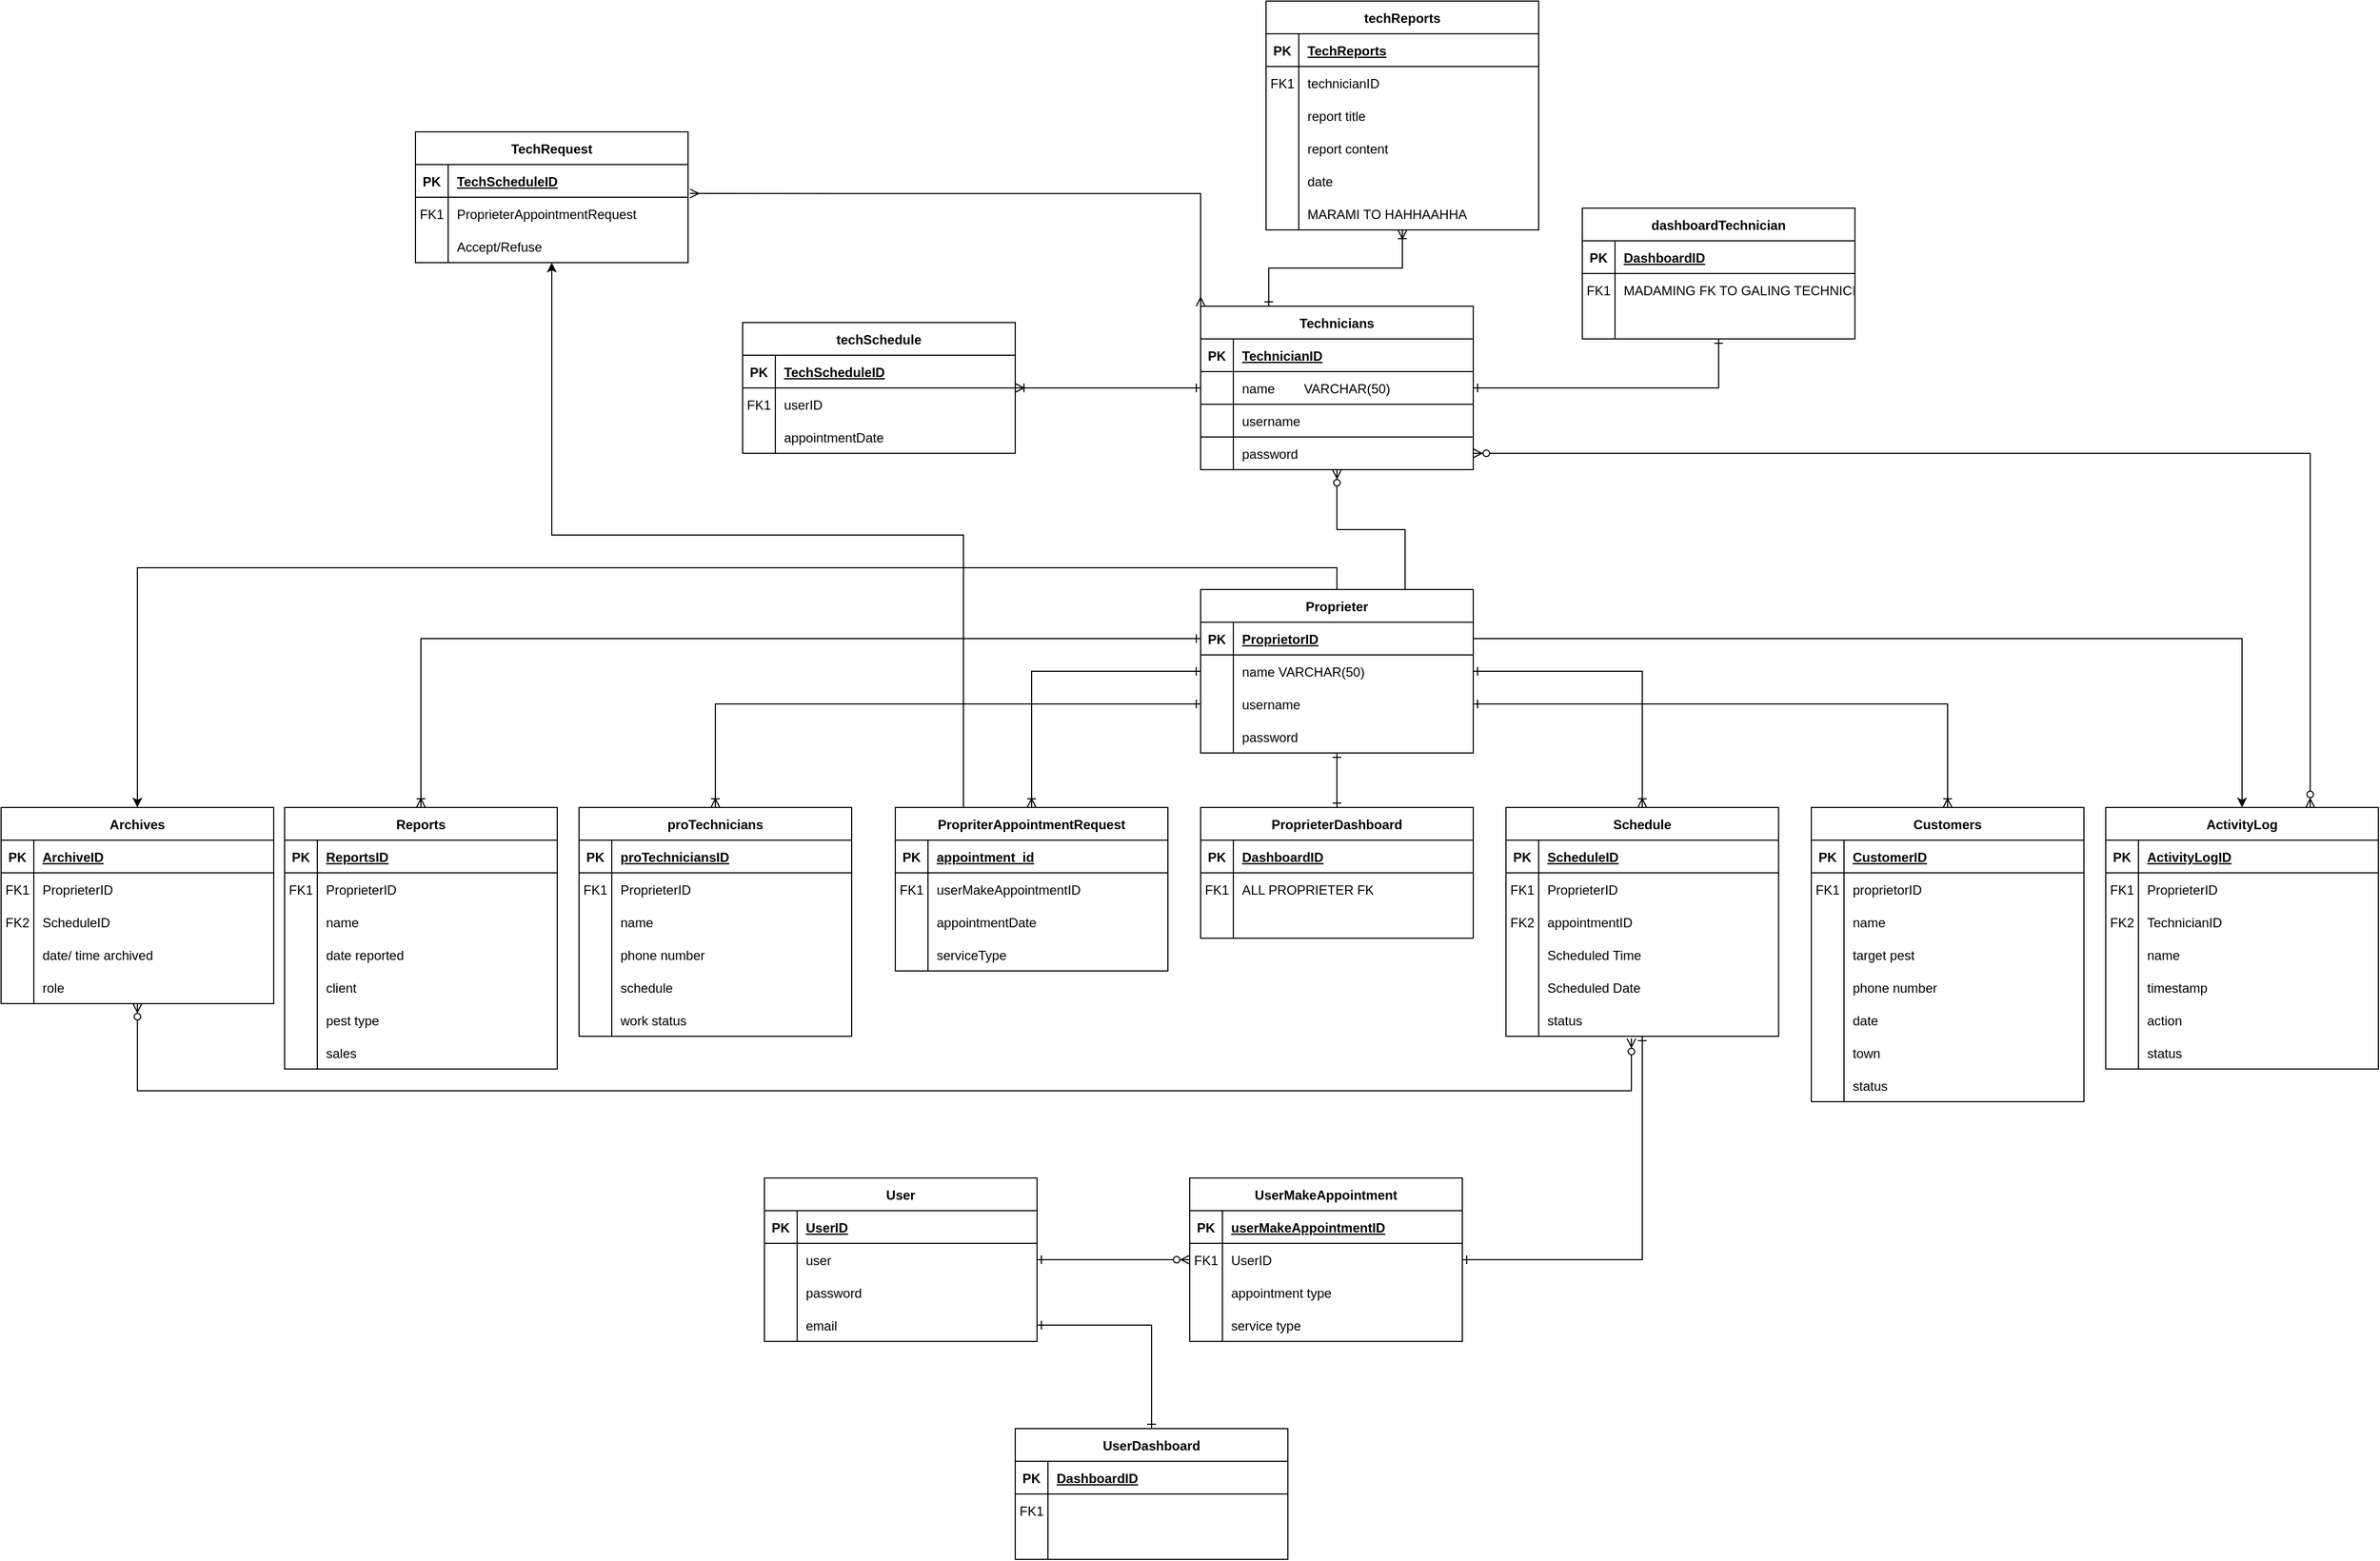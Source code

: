 <mxfile version="25.0.1">
  <diagram id="R2lEEEUBdFMjLlhIrx00" name="Page-1">
    <mxGraphModel dx="4649" dy="4814" grid="1" gridSize="10" guides="1" tooltips="1" connect="1" arrows="1" fold="1" page="1" pageScale="1" pageWidth="850" pageHeight="1100" math="0" shadow="0" extFonts="Permanent Marker^https://fonts.googleapis.com/css?family=Permanent+Marker">
      <root>
        <mxCell id="0" />
        <mxCell id="1" parent="0" />
        <mxCell id="Q827OxSYmzI7BKnQx_9Q-60" style="edgeStyle=orthogonalEdgeStyle;rounded=0;orthogonalLoop=1;jettySize=auto;html=1;endArrow=ERoneToMany;endFill=0;startArrow=ERone;startFill=0;" parent="1" source="C-vyLk0tnHw3VtMMgP7b-23" target="8Mbly1LcSY0_dQATiGGK-1" edge="1">
          <mxGeometry relative="1" as="geometry" />
        </mxCell>
        <mxCell id="Q827OxSYmzI7BKnQx_9Q-64" style="edgeStyle=orthogonalEdgeStyle;rounded=0;orthogonalLoop=1;jettySize=auto;html=1;exitX=0.5;exitY=1;exitDx=0;exitDy=0;entryX=0.5;entryY=0;entryDx=0;entryDy=0;endArrow=ERone;endFill=0;startArrow=ERone;startFill=0;" parent="1" source="C-vyLk0tnHw3VtMMgP7b-23" target="cI71D5kUGtU-VaRdHlNy-118" edge="1">
          <mxGeometry relative="1" as="geometry" />
        </mxCell>
        <mxCell id="Q827OxSYmzI7BKnQx_9Q-76" style="edgeStyle=orthogonalEdgeStyle;rounded=0;orthogonalLoop=1;jettySize=auto;html=1;exitX=0.5;exitY=0;exitDx=0;exitDy=0;entryX=0.5;entryY=0;entryDx=0;entryDy=0;" parent="1" source="C-vyLk0tnHw3VtMMgP7b-23" target="cI71D5kUGtU-VaRdHlNy-57" edge="1">
          <mxGeometry relative="1" as="geometry" />
        </mxCell>
        <mxCell id="Q827OxSYmzI7BKnQx_9Q-81" style="edgeStyle=orthogonalEdgeStyle;rounded=0;orthogonalLoop=1;jettySize=auto;html=1;exitX=0.75;exitY=0;exitDx=0;exitDy=0;startArrow=none;startFill=0;endArrow=ERzeroToMany;endFill=0;" parent="1" source="C-vyLk0tnHw3VtMMgP7b-23" target="cI71D5kUGtU-VaRdHlNy-68" edge="1">
          <mxGeometry relative="1" as="geometry" />
        </mxCell>
        <mxCell id="C-vyLk0tnHw3VtMMgP7b-23" value="Proprieter" style="shape=table;startSize=30;container=1;collapsible=1;childLayout=tableLayout;fixedRows=1;rowLines=0;fontStyle=1;align=center;resizeLast=1;" parent="1" vertex="1">
          <mxGeometry x="-120" y="-1700" width="250" height="150" as="geometry">
            <mxRectangle x="-640" y="-1510" width="90" height="30" as="alternateBounds" />
          </mxGeometry>
        </mxCell>
        <mxCell id="C-vyLk0tnHw3VtMMgP7b-24" value="" style="shape=partialRectangle;collapsible=0;dropTarget=0;pointerEvents=0;fillColor=none;points=[[0,0.5],[1,0.5]];portConstraint=eastwest;top=0;left=0;right=0;bottom=1;" parent="C-vyLk0tnHw3VtMMgP7b-23" vertex="1">
          <mxGeometry y="30" width="250" height="30" as="geometry" />
        </mxCell>
        <mxCell id="C-vyLk0tnHw3VtMMgP7b-25" value="PK" style="shape=partialRectangle;overflow=hidden;connectable=0;fillColor=none;top=0;left=0;bottom=0;right=0;fontStyle=1;" parent="C-vyLk0tnHw3VtMMgP7b-24" vertex="1">
          <mxGeometry width="30" height="30" as="geometry">
            <mxRectangle width="30" height="30" as="alternateBounds" />
          </mxGeometry>
        </mxCell>
        <mxCell id="C-vyLk0tnHw3VtMMgP7b-26" value="ProprietorID" style="shape=partialRectangle;overflow=hidden;connectable=0;fillColor=none;top=0;left=0;bottom=0;right=0;align=left;spacingLeft=6;fontStyle=5;" parent="C-vyLk0tnHw3VtMMgP7b-24" vertex="1">
          <mxGeometry x="30" width="220" height="30" as="geometry">
            <mxRectangle width="220" height="30" as="alternateBounds" />
          </mxGeometry>
        </mxCell>
        <mxCell id="C-vyLk0tnHw3VtMMgP7b-27" value="" style="shape=partialRectangle;collapsible=0;dropTarget=0;pointerEvents=0;fillColor=none;points=[[0,0.5],[1,0.5]];portConstraint=eastwest;top=0;left=0;right=0;bottom=0;" parent="C-vyLk0tnHw3VtMMgP7b-23" vertex="1">
          <mxGeometry y="60" width="250" height="30" as="geometry" />
        </mxCell>
        <mxCell id="C-vyLk0tnHw3VtMMgP7b-28" value="" style="shape=partialRectangle;overflow=hidden;connectable=0;fillColor=none;top=0;left=0;bottom=0;right=0;" parent="C-vyLk0tnHw3VtMMgP7b-27" vertex="1">
          <mxGeometry width="30" height="30" as="geometry">
            <mxRectangle width="30" height="30" as="alternateBounds" />
          </mxGeometry>
        </mxCell>
        <mxCell id="C-vyLk0tnHw3VtMMgP7b-29" value="name VARCHAR(50)" style="shape=partialRectangle;overflow=hidden;connectable=0;fillColor=none;top=0;left=0;bottom=0;right=0;align=left;spacingLeft=6;" parent="C-vyLk0tnHw3VtMMgP7b-27" vertex="1">
          <mxGeometry x="30" width="220" height="30" as="geometry">
            <mxRectangle width="220" height="30" as="alternateBounds" />
          </mxGeometry>
        </mxCell>
        <mxCell id="1BJjtVjM7_XRCoQA_aKd-12" style="shape=partialRectangle;collapsible=0;dropTarget=0;pointerEvents=0;fillColor=none;points=[[0,0.5],[1,0.5]];portConstraint=eastwest;top=0;left=0;right=0;bottom=0;" parent="C-vyLk0tnHw3VtMMgP7b-23" vertex="1">
          <mxGeometry y="90" width="250" height="30" as="geometry" />
        </mxCell>
        <mxCell id="1BJjtVjM7_XRCoQA_aKd-13" style="shape=partialRectangle;overflow=hidden;connectable=0;fillColor=none;top=0;left=0;bottom=0;right=0;" parent="1BJjtVjM7_XRCoQA_aKd-12" vertex="1">
          <mxGeometry width="30" height="30" as="geometry">
            <mxRectangle width="30" height="30" as="alternateBounds" />
          </mxGeometry>
        </mxCell>
        <mxCell id="1BJjtVjM7_XRCoQA_aKd-14" value="username" style="shape=partialRectangle;overflow=hidden;connectable=0;fillColor=none;top=0;left=0;bottom=0;right=0;align=left;spacingLeft=6;" parent="1BJjtVjM7_XRCoQA_aKd-12" vertex="1">
          <mxGeometry x="30" width="220" height="30" as="geometry">
            <mxRectangle width="220" height="30" as="alternateBounds" />
          </mxGeometry>
        </mxCell>
        <mxCell id="1BJjtVjM7_XRCoQA_aKd-18" style="shape=partialRectangle;collapsible=0;dropTarget=0;pointerEvents=0;fillColor=none;points=[[0,0.5],[1,0.5]];portConstraint=eastwest;top=0;left=0;right=0;bottom=0;" parent="C-vyLk0tnHw3VtMMgP7b-23" vertex="1">
          <mxGeometry y="120" width="250" height="30" as="geometry" />
        </mxCell>
        <mxCell id="1BJjtVjM7_XRCoQA_aKd-19" style="shape=partialRectangle;overflow=hidden;connectable=0;fillColor=none;top=0;left=0;bottom=0;right=0;" parent="1BJjtVjM7_XRCoQA_aKd-18" vertex="1">
          <mxGeometry width="30" height="30" as="geometry">
            <mxRectangle width="30" height="30" as="alternateBounds" />
          </mxGeometry>
        </mxCell>
        <mxCell id="1BJjtVjM7_XRCoQA_aKd-20" value="password" style="shape=partialRectangle;overflow=hidden;connectable=0;fillColor=none;top=0;left=0;bottom=0;right=0;align=left;spacingLeft=6;" parent="1BJjtVjM7_XRCoQA_aKd-18" vertex="1">
          <mxGeometry x="30" width="220" height="30" as="geometry">
            <mxRectangle width="220" height="30" as="alternateBounds" />
          </mxGeometry>
        </mxCell>
        <mxCell id="cI71D5kUGtU-VaRdHlNy-8" value="Schedule" style="shape=table;startSize=30;container=1;collapsible=1;childLayout=tableLayout;fixedRows=1;rowLines=0;fontStyle=1;align=center;resizeLast=1;" parent="1" vertex="1">
          <mxGeometry x="160" y="-1500" width="250" height="210" as="geometry" />
        </mxCell>
        <mxCell id="cI71D5kUGtU-VaRdHlNy-9" value="" style="shape=partialRectangle;collapsible=0;dropTarget=0;pointerEvents=0;fillColor=none;points=[[0,0.5],[1,0.5]];portConstraint=eastwest;top=0;left=0;right=0;bottom=1;" parent="cI71D5kUGtU-VaRdHlNy-8" vertex="1">
          <mxGeometry y="30" width="250" height="30" as="geometry" />
        </mxCell>
        <mxCell id="cI71D5kUGtU-VaRdHlNy-10" value="PK" style="shape=partialRectangle;overflow=hidden;connectable=0;fillColor=none;top=0;left=0;bottom=0;right=0;fontStyle=1;" parent="cI71D5kUGtU-VaRdHlNy-9" vertex="1">
          <mxGeometry width="30" height="30" as="geometry">
            <mxRectangle width="30" height="30" as="alternateBounds" />
          </mxGeometry>
        </mxCell>
        <mxCell id="cI71D5kUGtU-VaRdHlNy-11" value="ScheduleID" style="shape=partialRectangle;overflow=hidden;connectable=0;fillColor=none;top=0;left=0;bottom=0;right=0;align=left;spacingLeft=6;fontStyle=5;" parent="cI71D5kUGtU-VaRdHlNy-9" vertex="1">
          <mxGeometry x="30" width="220" height="30" as="geometry">
            <mxRectangle width="220" height="30" as="alternateBounds" />
          </mxGeometry>
        </mxCell>
        <mxCell id="cI71D5kUGtU-VaRdHlNy-12" value="" style="shape=partialRectangle;collapsible=0;dropTarget=0;pointerEvents=0;fillColor=none;points=[[0,0.5],[1,0.5]];portConstraint=eastwest;top=0;left=0;right=0;bottom=0;" parent="cI71D5kUGtU-VaRdHlNy-8" vertex="1">
          <mxGeometry y="60" width="250" height="30" as="geometry" />
        </mxCell>
        <mxCell id="cI71D5kUGtU-VaRdHlNy-13" value="FK1" style="shape=partialRectangle;overflow=hidden;connectable=0;fillColor=none;top=0;left=0;bottom=0;right=0;" parent="cI71D5kUGtU-VaRdHlNy-12" vertex="1">
          <mxGeometry width="30" height="30" as="geometry">
            <mxRectangle width="30" height="30" as="alternateBounds" />
          </mxGeometry>
        </mxCell>
        <mxCell id="cI71D5kUGtU-VaRdHlNy-14" value="ProprieterID" style="shape=partialRectangle;overflow=hidden;connectable=0;fillColor=none;top=0;left=0;bottom=0;right=0;align=left;spacingLeft=6;" parent="cI71D5kUGtU-VaRdHlNy-12" vertex="1">
          <mxGeometry x="30" width="220" height="30" as="geometry">
            <mxRectangle width="220" height="30" as="alternateBounds" />
          </mxGeometry>
        </mxCell>
        <mxCell id="cI71D5kUGtU-VaRdHlNy-198" style="shape=partialRectangle;collapsible=0;dropTarget=0;pointerEvents=0;fillColor=none;points=[[0,0.5],[1,0.5]];portConstraint=eastwest;top=0;left=0;right=0;bottom=0;" parent="cI71D5kUGtU-VaRdHlNy-8" vertex="1">
          <mxGeometry y="90" width="250" height="30" as="geometry" />
        </mxCell>
        <mxCell id="cI71D5kUGtU-VaRdHlNy-199" value="FK2" style="shape=partialRectangle;overflow=hidden;connectable=0;fillColor=none;top=0;left=0;bottom=0;right=0;" parent="cI71D5kUGtU-VaRdHlNy-198" vertex="1">
          <mxGeometry width="30" height="30" as="geometry">
            <mxRectangle width="30" height="30" as="alternateBounds" />
          </mxGeometry>
        </mxCell>
        <mxCell id="cI71D5kUGtU-VaRdHlNy-200" value="appointmentID" style="shape=partialRectangle;overflow=hidden;connectable=0;fillColor=none;top=0;left=0;bottom=0;right=0;align=left;spacingLeft=6;" parent="cI71D5kUGtU-VaRdHlNy-198" vertex="1">
          <mxGeometry x="30" width="220" height="30" as="geometry">
            <mxRectangle width="220" height="30" as="alternateBounds" />
          </mxGeometry>
        </mxCell>
        <mxCell id="cI71D5kUGtU-VaRdHlNy-195" style="shape=partialRectangle;collapsible=0;dropTarget=0;pointerEvents=0;fillColor=none;points=[[0,0.5],[1,0.5]];portConstraint=eastwest;top=0;left=0;right=0;bottom=0;" parent="cI71D5kUGtU-VaRdHlNy-8" vertex="1">
          <mxGeometry y="120" width="250" height="30" as="geometry" />
        </mxCell>
        <mxCell id="cI71D5kUGtU-VaRdHlNy-196" style="shape=partialRectangle;overflow=hidden;connectable=0;fillColor=none;top=0;left=0;bottom=0;right=0;" parent="cI71D5kUGtU-VaRdHlNy-195" vertex="1">
          <mxGeometry width="30" height="30" as="geometry">
            <mxRectangle width="30" height="30" as="alternateBounds" />
          </mxGeometry>
        </mxCell>
        <mxCell id="cI71D5kUGtU-VaRdHlNy-197" value="Scheduled Time" style="shape=partialRectangle;overflow=hidden;connectable=0;fillColor=none;top=0;left=0;bottom=0;right=0;align=left;spacingLeft=6;" parent="cI71D5kUGtU-VaRdHlNy-195" vertex="1">
          <mxGeometry x="30" width="220" height="30" as="geometry">
            <mxRectangle width="220" height="30" as="alternateBounds" />
          </mxGeometry>
        </mxCell>
        <mxCell id="cI71D5kUGtU-VaRdHlNy-192" style="shape=partialRectangle;collapsible=0;dropTarget=0;pointerEvents=0;fillColor=none;points=[[0,0.5],[1,0.5]];portConstraint=eastwest;top=0;left=0;right=0;bottom=0;" parent="cI71D5kUGtU-VaRdHlNy-8" vertex="1">
          <mxGeometry y="150" width="250" height="30" as="geometry" />
        </mxCell>
        <mxCell id="cI71D5kUGtU-VaRdHlNy-193" style="shape=partialRectangle;overflow=hidden;connectable=0;fillColor=none;top=0;left=0;bottom=0;right=0;" parent="cI71D5kUGtU-VaRdHlNy-192" vertex="1">
          <mxGeometry width="30" height="30" as="geometry">
            <mxRectangle width="30" height="30" as="alternateBounds" />
          </mxGeometry>
        </mxCell>
        <mxCell id="cI71D5kUGtU-VaRdHlNy-194" value="Scheduled Date" style="shape=partialRectangle;overflow=hidden;connectable=0;fillColor=none;top=0;left=0;bottom=0;right=0;align=left;spacingLeft=6;" parent="cI71D5kUGtU-VaRdHlNy-192" vertex="1">
          <mxGeometry x="30" width="220" height="30" as="geometry">
            <mxRectangle width="220" height="30" as="alternateBounds" />
          </mxGeometry>
        </mxCell>
        <mxCell id="cI71D5kUGtU-VaRdHlNy-189" style="shape=partialRectangle;collapsible=0;dropTarget=0;pointerEvents=0;fillColor=none;points=[[0,0.5],[1,0.5]];portConstraint=eastwest;top=0;left=0;right=0;bottom=0;" parent="cI71D5kUGtU-VaRdHlNy-8" vertex="1">
          <mxGeometry y="180" width="250" height="30" as="geometry" />
        </mxCell>
        <mxCell id="cI71D5kUGtU-VaRdHlNy-190" style="shape=partialRectangle;overflow=hidden;connectable=0;fillColor=none;top=0;left=0;bottom=0;right=0;" parent="cI71D5kUGtU-VaRdHlNy-189" vertex="1">
          <mxGeometry width="30" height="30" as="geometry">
            <mxRectangle width="30" height="30" as="alternateBounds" />
          </mxGeometry>
        </mxCell>
        <mxCell id="cI71D5kUGtU-VaRdHlNy-191" value="status" style="shape=partialRectangle;overflow=hidden;connectable=0;fillColor=none;top=0;left=0;bottom=0;right=0;align=left;spacingLeft=6;" parent="cI71D5kUGtU-VaRdHlNy-189" vertex="1">
          <mxGeometry x="30" width="220" height="30" as="geometry">
            <mxRectangle width="220" height="30" as="alternateBounds" />
          </mxGeometry>
        </mxCell>
        <mxCell id="cI71D5kUGtU-VaRdHlNy-15" value="ActivityLog" style="shape=table;startSize=30;container=1;collapsible=1;childLayout=tableLayout;fixedRows=1;rowLines=0;fontStyle=1;align=center;resizeLast=1;" parent="1" vertex="1">
          <mxGeometry x="710" y="-1500" width="250" height="240" as="geometry" />
        </mxCell>
        <mxCell id="cI71D5kUGtU-VaRdHlNy-16" value="" style="shape=partialRectangle;collapsible=0;dropTarget=0;pointerEvents=0;fillColor=none;points=[[0,0.5],[1,0.5]];portConstraint=eastwest;top=0;left=0;right=0;bottom=1;" parent="cI71D5kUGtU-VaRdHlNy-15" vertex="1">
          <mxGeometry y="30" width="250" height="30" as="geometry" />
        </mxCell>
        <mxCell id="cI71D5kUGtU-VaRdHlNy-17" value="PK" style="shape=partialRectangle;overflow=hidden;connectable=0;fillColor=none;top=0;left=0;bottom=0;right=0;fontStyle=1;" parent="cI71D5kUGtU-VaRdHlNy-16" vertex="1">
          <mxGeometry width="30" height="30" as="geometry">
            <mxRectangle width="30" height="30" as="alternateBounds" />
          </mxGeometry>
        </mxCell>
        <mxCell id="cI71D5kUGtU-VaRdHlNy-18" value="ActivityLogID" style="shape=partialRectangle;overflow=hidden;connectable=0;fillColor=none;top=0;left=0;bottom=0;right=0;align=left;spacingLeft=6;fontStyle=5;" parent="cI71D5kUGtU-VaRdHlNy-16" vertex="1">
          <mxGeometry x="30" width="220" height="30" as="geometry">
            <mxRectangle width="220" height="30" as="alternateBounds" />
          </mxGeometry>
        </mxCell>
        <mxCell id="cI71D5kUGtU-VaRdHlNy-19" value="" style="shape=partialRectangle;collapsible=0;dropTarget=0;pointerEvents=0;fillColor=none;points=[[0,0.5],[1,0.5]];portConstraint=eastwest;top=0;left=0;right=0;bottom=0;" parent="cI71D5kUGtU-VaRdHlNy-15" vertex="1">
          <mxGeometry y="60" width="250" height="30" as="geometry" />
        </mxCell>
        <mxCell id="cI71D5kUGtU-VaRdHlNy-20" value="FK1" style="shape=partialRectangle;overflow=hidden;connectable=0;fillColor=none;top=0;left=0;bottom=0;right=0;" parent="cI71D5kUGtU-VaRdHlNy-19" vertex="1">
          <mxGeometry width="30" height="30" as="geometry">
            <mxRectangle width="30" height="30" as="alternateBounds" />
          </mxGeometry>
        </mxCell>
        <mxCell id="cI71D5kUGtU-VaRdHlNy-21" value="ProprieterID" style="shape=partialRectangle;overflow=hidden;connectable=0;fillColor=none;top=0;left=0;bottom=0;right=0;align=left;spacingLeft=6;" parent="cI71D5kUGtU-VaRdHlNy-19" vertex="1">
          <mxGeometry x="30" width="220" height="30" as="geometry">
            <mxRectangle width="220" height="30" as="alternateBounds" />
          </mxGeometry>
        </mxCell>
        <mxCell id="cI71D5kUGtU-VaRdHlNy-22" value="" style="shape=partialRectangle;collapsible=0;dropTarget=0;pointerEvents=0;fillColor=none;points=[[0,0.5],[1,0.5]];portConstraint=eastwest;top=0;left=0;right=0;bottom=0;" parent="cI71D5kUGtU-VaRdHlNy-15" vertex="1">
          <mxGeometry y="90" width="250" height="30" as="geometry" />
        </mxCell>
        <mxCell id="cI71D5kUGtU-VaRdHlNy-23" value="FK2" style="shape=partialRectangle;overflow=hidden;connectable=0;fillColor=none;top=0;left=0;bottom=0;right=0;" parent="cI71D5kUGtU-VaRdHlNy-22" vertex="1">
          <mxGeometry width="30" height="30" as="geometry">
            <mxRectangle width="30" height="30" as="alternateBounds" />
          </mxGeometry>
        </mxCell>
        <mxCell id="cI71D5kUGtU-VaRdHlNy-24" value="TechnicianID" style="shape=partialRectangle;overflow=hidden;connectable=0;fillColor=none;top=0;left=0;bottom=0;right=0;align=left;spacingLeft=6;" parent="cI71D5kUGtU-VaRdHlNy-22" vertex="1">
          <mxGeometry x="30" width="220" height="30" as="geometry">
            <mxRectangle width="220" height="30" as="alternateBounds" />
          </mxGeometry>
        </mxCell>
        <mxCell id="cI71D5kUGtU-VaRdHlNy-213" style="shape=partialRectangle;collapsible=0;dropTarget=0;pointerEvents=0;fillColor=none;points=[[0,0.5],[1,0.5]];portConstraint=eastwest;top=0;left=0;right=0;bottom=0;" parent="cI71D5kUGtU-VaRdHlNy-15" vertex="1">
          <mxGeometry y="120" width="250" height="30" as="geometry" />
        </mxCell>
        <mxCell id="cI71D5kUGtU-VaRdHlNy-214" style="shape=partialRectangle;overflow=hidden;connectable=0;fillColor=none;top=0;left=0;bottom=0;right=0;" parent="cI71D5kUGtU-VaRdHlNy-213" vertex="1">
          <mxGeometry width="30" height="30" as="geometry">
            <mxRectangle width="30" height="30" as="alternateBounds" />
          </mxGeometry>
        </mxCell>
        <mxCell id="cI71D5kUGtU-VaRdHlNy-215" value="name" style="shape=partialRectangle;overflow=hidden;connectable=0;fillColor=none;top=0;left=0;bottom=0;right=0;align=left;spacingLeft=6;" parent="cI71D5kUGtU-VaRdHlNy-213" vertex="1">
          <mxGeometry x="30" width="220" height="30" as="geometry">
            <mxRectangle width="220" height="30" as="alternateBounds" />
          </mxGeometry>
        </mxCell>
        <mxCell id="cI71D5kUGtU-VaRdHlNy-216" style="shape=partialRectangle;collapsible=0;dropTarget=0;pointerEvents=0;fillColor=none;points=[[0,0.5],[1,0.5]];portConstraint=eastwest;top=0;left=0;right=0;bottom=0;" parent="cI71D5kUGtU-VaRdHlNy-15" vertex="1">
          <mxGeometry y="150" width="250" height="30" as="geometry" />
        </mxCell>
        <mxCell id="cI71D5kUGtU-VaRdHlNy-217" style="shape=partialRectangle;overflow=hidden;connectable=0;fillColor=none;top=0;left=0;bottom=0;right=0;" parent="cI71D5kUGtU-VaRdHlNy-216" vertex="1">
          <mxGeometry width="30" height="30" as="geometry">
            <mxRectangle width="30" height="30" as="alternateBounds" />
          </mxGeometry>
        </mxCell>
        <mxCell id="cI71D5kUGtU-VaRdHlNy-218" value="timestamp" style="shape=partialRectangle;overflow=hidden;connectable=0;fillColor=none;top=0;left=0;bottom=0;right=0;align=left;spacingLeft=6;" parent="cI71D5kUGtU-VaRdHlNy-216" vertex="1">
          <mxGeometry x="30" width="220" height="30" as="geometry">
            <mxRectangle width="220" height="30" as="alternateBounds" />
          </mxGeometry>
        </mxCell>
        <mxCell id="cI71D5kUGtU-VaRdHlNy-219" style="shape=partialRectangle;collapsible=0;dropTarget=0;pointerEvents=0;fillColor=none;points=[[0,0.5],[1,0.5]];portConstraint=eastwest;top=0;left=0;right=0;bottom=0;" parent="cI71D5kUGtU-VaRdHlNy-15" vertex="1">
          <mxGeometry y="180" width="250" height="30" as="geometry" />
        </mxCell>
        <mxCell id="cI71D5kUGtU-VaRdHlNy-220" style="shape=partialRectangle;overflow=hidden;connectable=0;fillColor=none;top=0;left=0;bottom=0;right=0;" parent="cI71D5kUGtU-VaRdHlNy-219" vertex="1">
          <mxGeometry width="30" height="30" as="geometry">
            <mxRectangle width="30" height="30" as="alternateBounds" />
          </mxGeometry>
        </mxCell>
        <mxCell id="cI71D5kUGtU-VaRdHlNy-221" value="action" style="shape=partialRectangle;overflow=hidden;connectable=0;fillColor=none;top=0;left=0;bottom=0;right=0;align=left;spacingLeft=6;" parent="cI71D5kUGtU-VaRdHlNy-219" vertex="1">
          <mxGeometry x="30" width="220" height="30" as="geometry">
            <mxRectangle width="220" height="30" as="alternateBounds" />
          </mxGeometry>
        </mxCell>
        <mxCell id="cI71D5kUGtU-VaRdHlNy-222" style="shape=partialRectangle;collapsible=0;dropTarget=0;pointerEvents=0;fillColor=none;points=[[0,0.5],[1,0.5]];portConstraint=eastwest;top=0;left=0;right=0;bottom=0;" parent="cI71D5kUGtU-VaRdHlNy-15" vertex="1">
          <mxGeometry y="210" width="250" height="30" as="geometry" />
        </mxCell>
        <mxCell id="cI71D5kUGtU-VaRdHlNy-223" style="shape=partialRectangle;overflow=hidden;connectable=0;fillColor=none;top=0;left=0;bottom=0;right=0;" parent="cI71D5kUGtU-VaRdHlNy-222" vertex="1">
          <mxGeometry width="30" height="30" as="geometry">
            <mxRectangle width="30" height="30" as="alternateBounds" />
          </mxGeometry>
        </mxCell>
        <mxCell id="cI71D5kUGtU-VaRdHlNy-224" value="status" style="shape=partialRectangle;overflow=hidden;connectable=0;fillColor=none;top=0;left=0;bottom=0;right=0;align=left;spacingLeft=6;" parent="cI71D5kUGtU-VaRdHlNy-222" vertex="1">
          <mxGeometry x="30" width="220" height="30" as="geometry">
            <mxRectangle width="220" height="30" as="alternateBounds" />
          </mxGeometry>
        </mxCell>
        <mxCell id="cI71D5kUGtU-VaRdHlNy-26" value="Customers" style="shape=table;startSize=30;container=1;collapsible=1;childLayout=tableLayout;fixedRows=1;rowLines=0;fontStyle=1;align=center;resizeLast=1;" parent="1" vertex="1">
          <mxGeometry x="440" y="-1500" width="250" height="270" as="geometry" />
        </mxCell>
        <mxCell id="cI71D5kUGtU-VaRdHlNy-27" value="" style="shape=partialRectangle;collapsible=0;dropTarget=0;pointerEvents=0;fillColor=none;points=[[0,0.5],[1,0.5]];portConstraint=eastwest;top=0;left=0;right=0;bottom=1;" parent="cI71D5kUGtU-VaRdHlNy-26" vertex="1">
          <mxGeometry y="30" width="250" height="30" as="geometry" />
        </mxCell>
        <mxCell id="cI71D5kUGtU-VaRdHlNy-28" value="PK" style="shape=partialRectangle;overflow=hidden;connectable=0;fillColor=none;top=0;left=0;bottom=0;right=0;fontStyle=1;" parent="cI71D5kUGtU-VaRdHlNy-27" vertex="1">
          <mxGeometry width="30" height="30" as="geometry">
            <mxRectangle width="30" height="30" as="alternateBounds" />
          </mxGeometry>
        </mxCell>
        <mxCell id="cI71D5kUGtU-VaRdHlNy-29" value="CustomerID" style="shape=partialRectangle;overflow=hidden;connectable=0;fillColor=none;top=0;left=0;bottom=0;right=0;align=left;spacingLeft=6;fontStyle=5;" parent="cI71D5kUGtU-VaRdHlNy-27" vertex="1">
          <mxGeometry x="30" width="220" height="30" as="geometry">
            <mxRectangle width="220" height="30" as="alternateBounds" />
          </mxGeometry>
        </mxCell>
        <mxCell id="cI71D5kUGtU-VaRdHlNy-30" value="" style="shape=partialRectangle;collapsible=0;dropTarget=0;pointerEvents=0;fillColor=none;points=[[0,0.5],[1,0.5]];portConstraint=eastwest;top=0;left=0;right=0;bottom=0;" parent="cI71D5kUGtU-VaRdHlNy-26" vertex="1">
          <mxGeometry y="60" width="250" height="30" as="geometry" />
        </mxCell>
        <mxCell id="cI71D5kUGtU-VaRdHlNy-31" value="FK1" style="shape=partialRectangle;overflow=hidden;connectable=0;fillColor=none;top=0;left=0;bottom=0;right=0;" parent="cI71D5kUGtU-VaRdHlNy-30" vertex="1">
          <mxGeometry width="30" height="30" as="geometry">
            <mxRectangle width="30" height="30" as="alternateBounds" />
          </mxGeometry>
        </mxCell>
        <mxCell id="cI71D5kUGtU-VaRdHlNy-32" value="proprietorID" style="shape=partialRectangle;overflow=hidden;connectable=0;fillColor=none;top=0;left=0;bottom=0;right=0;align=left;spacingLeft=6;" parent="cI71D5kUGtU-VaRdHlNy-30" vertex="1">
          <mxGeometry x="30" width="220" height="30" as="geometry">
            <mxRectangle width="220" height="30" as="alternateBounds" />
          </mxGeometry>
        </mxCell>
        <mxCell id="cI71D5kUGtU-VaRdHlNy-33" value="" style="shape=partialRectangle;collapsible=0;dropTarget=0;pointerEvents=0;fillColor=none;points=[[0,0.5],[1,0.5]];portConstraint=eastwest;top=0;left=0;right=0;bottom=0;" parent="cI71D5kUGtU-VaRdHlNy-26" vertex="1">
          <mxGeometry y="90" width="250" height="30" as="geometry" />
        </mxCell>
        <mxCell id="cI71D5kUGtU-VaRdHlNy-34" value="" style="shape=partialRectangle;overflow=hidden;connectable=0;fillColor=none;top=0;left=0;bottom=0;right=0;" parent="cI71D5kUGtU-VaRdHlNy-33" vertex="1">
          <mxGeometry width="30" height="30" as="geometry">
            <mxRectangle width="30" height="30" as="alternateBounds" />
          </mxGeometry>
        </mxCell>
        <mxCell id="cI71D5kUGtU-VaRdHlNy-35" value="name" style="shape=partialRectangle;overflow=hidden;connectable=0;fillColor=none;top=0;left=0;bottom=0;right=0;align=left;spacingLeft=6;" parent="cI71D5kUGtU-VaRdHlNy-33" vertex="1">
          <mxGeometry x="30" width="220" height="30" as="geometry">
            <mxRectangle width="220" height="30" as="alternateBounds" />
          </mxGeometry>
        </mxCell>
        <mxCell id="cI71D5kUGtU-VaRdHlNy-185" style="shape=partialRectangle;collapsible=0;dropTarget=0;pointerEvents=0;fillColor=none;points=[[0,0.5],[1,0.5]];portConstraint=eastwest;top=0;left=0;right=0;bottom=0;" parent="cI71D5kUGtU-VaRdHlNy-26" vertex="1">
          <mxGeometry y="120" width="250" height="30" as="geometry" />
        </mxCell>
        <mxCell id="cI71D5kUGtU-VaRdHlNy-186" style="shape=partialRectangle;overflow=hidden;connectable=0;fillColor=none;top=0;left=0;bottom=0;right=0;" parent="cI71D5kUGtU-VaRdHlNy-185" vertex="1">
          <mxGeometry width="30" height="30" as="geometry">
            <mxRectangle width="30" height="30" as="alternateBounds" />
          </mxGeometry>
        </mxCell>
        <mxCell id="cI71D5kUGtU-VaRdHlNy-187" value="target pest" style="shape=partialRectangle;overflow=hidden;connectable=0;fillColor=none;top=0;left=0;bottom=0;right=0;align=left;spacingLeft=6;" parent="cI71D5kUGtU-VaRdHlNy-185" vertex="1">
          <mxGeometry x="30" width="220" height="30" as="geometry">
            <mxRectangle width="220" height="30" as="alternateBounds" />
          </mxGeometry>
        </mxCell>
        <mxCell id="cI71D5kUGtU-VaRdHlNy-182" style="shape=partialRectangle;collapsible=0;dropTarget=0;pointerEvents=0;fillColor=none;points=[[0,0.5],[1,0.5]];portConstraint=eastwest;top=0;left=0;right=0;bottom=0;" parent="cI71D5kUGtU-VaRdHlNy-26" vertex="1">
          <mxGeometry y="150" width="250" height="30" as="geometry" />
        </mxCell>
        <mxCell id="cI71D5kUGtU-VaRdHlNy-183" style="shape=partialRectangle;overflow=hidden;connectable=0;fillColor=none;top=0;left=0;bottom=0;right=0;" parent="cI71D5kUGtU-VaRdHlNy-182" vertex="1">
          <mxGeometry width="30" height="30" as="geometry">
            <mxRectangle width="30" height="30" as="alternateBounds" />
          </mxGeometry>
        </mxCell>
        <mxCell id="cI71D5kUGtU-VaRdHlNy-184" value="phone number" style="shape=partialRectangle;overflow=hidden;connectable=0;fillColor=none;top=0;left=0;bottom=0;right=0;align=left;spacingLeft=6;" parent="cI71D5kUGtU-VaRdHlNy-182" vertex="1">
          <mxGeometry x="30" width="220" height="30" as="geometry">
            <mxRectangle width="220" height="30" as="alternateBounds" />
          </mxGeometry>
        </mxCell>
        <mxCell id="cI71D5kUGtU-VaRdHlNy-179" style="shape=partialRectangle;collapsible=0;dropTarget=0;pointerEvents=0;fillColor=none;points=[[0,0.5],[1,0.5]];portConstraint=eastwest;top=0;left=0;right=0;bottom=0;" parent="cI71D5kUGtU-VaRdHlNy-26" vertex="1">
          <mxGeometry y="180" width="250" height="30" as="geometry" />
        </mxCell>
        <mxCell id="cI71D5kUGtU-VaRdHlNy-180" style="shape=partialRectangle;overflow=hidden;connectable=0;fillColor=none;top=0;left=0;bottom=0;right=0;" parent="cI71D5kUGtU-VaRdHlNy-179" vertex="1">
          <mxGeometry width="30" height="30" as="geometry">
            <mxRectangle width="30" height="30" as="alternateBounds" />
          </mxGeometry>
        </mxCell>
        <mxCell id="cI71D5kUGtU-VaRdHlNy-181" value="date" style="shape=partialRectangle;overflow=hidden;connectable=0;fillColor=none;top=0;left=0;bottom=0;right=0;align=left;spacingLeft=6;" parent="cI71D5kUGtU-VaRdHlNy-179" vertex="1">
          <mxGeometry x="30" width="220" height="30" as="geometry">
            <mxRectangle width="220" height="30" as="alternateBounds" />
          </mxGeometry>
        </mxCell>
        <mxCell id="cI71D5kUGtU-VaRdHlNy-176" style="shape=partialRectangle;collapsible=0;dropTarget=0;pointerEvents=0;fillColor=none;points=[[0,0.5],[1,0.5]];portConstraint=eastwest;top=0;left=0;right=0;bottom=0;" parent="cI71D5kUGtU-VaRdHlNy-26" vertex="1">
          <mxGeometry y="210" width="250" height="30" as="geometry" />
        </mxCell>
        <mxCell id="cI71D5kUGtU-VaRdHlNy-177" style="shape=partialRectangle;overflow=hidden;connectable=0;fillColor=none;top=0;left=0;bottom=0;right=0;" parent="cI71D5kUGtU-VaRdHlNy-176" vertex="1">
          <mxGeometry width="30" height="30" as="geometry">
            <mxRectangle width="30" height="30" as="alternateBounds" />
          </mxGeometry>
        </mxCell>
        <mxCell id="cI71D5kUGtU-VaRdHlNy-178" value="town" style="shape=partialRectangle;overflow=hidden;connectable=0;fillColor=none;top=0;left=0;bottom=0;right=0;align=left;spacingLeft=6;" parent="cI71D5kUGtU-VaRdHlNy-176" vertex="1">
          <mxGeometry x="30" width="220" height="30" as="geometry">
            <mxRectangle width="220" height="30" as="alternateBounds" />
          </mxGeometry>
        </mxCell>
        <mxCell id="cI71D5kUGtU-VaRdHlNy-173" style="shape=partialRectangle;collapsible=0;dropTarget=0;pointerEvents=0;fillColor=none;points=[[0,0.5],[1,0.5]];portConstraint=eastwest;top=0;left=0;right=0;bottom=0;" parent="cI71D5kUGtU-VaRdHlNy-26" vertex="1">
          <mxGeometry y="240" width="250" height="30" as="geometry" />
        </mxCell>
        <mxCell id="cI71D5kUGtU-VaRdHlNy-174" style="shape=partialRectangle;overflow=hidden;connectable=0;fillColor=none;top=0;left=0;bottom=0;right=0;" parent="cI71D5kUGtU-VaRdHlNy-173" vertex="1">
          <mxGeometry width="30" height="30" as="geometry">
            <mxRectangle width="30" height="30" as="alternateBounds" />
          </mxGeometry>
        </mxCell>
        <mxCell id="cI71D5kUGtU-VaRdHlNy-175" value="status" style="shape=partialRectangle;overflow=hidden;connectable=0;fillColor=none;top=0;left=0;bottom=0;right=0;align=left;spacingLeft=6;" parent="cI71D5kUGtU-VaRdHlNy-173" vertex="1">
          <mxGeometry x="30" width="220" height="30" as="geometry">
            <mxRectangle width="220" height="30" as="alternateBounds" />
          </mxGeometry>
        </mxCell>
        <mxCell id="cI71D5kUGtU-VaRdHlNy-37" value="proTechnicians" style="shape=table;startSize=30;container=1;collapsible=1;childLayout=tableLayout;fixedRows=1;rowLines=0;fontStyle=1;align=center;resizeLast=1;" parent="1" vertex="1">
          <mxGeometry x="-690" y="-1500" width="250" height="210" as="geometry" />
        </mxCell>
        <mxCell id="cI71D5kUGtU-VaRdHlNy-38" value="" style="shape=partialRectangle;collapsible=0;dropTarget=0;pointerEvents=0;fillColor=none;points=[[0,0.5],[1,0.5]];portConstraint=eastwest;top=0;left=0;right=0;bottom=1;" parent="cI71D5kUGtU-VaRdHlNy-37" vertex="1">
          <mxGeometry y="30" width="250" height="30" as="geometry" />
        </mxCell>
        <mxCell id="cI71D5kUGtU-VaRdHlNy-39" value="PK" style="shape=partialRectangle;overflow=hidden;connectable=0;fillColor=none;top=0;left=0;bottom=0;right=0;fontStyle=1;" parent="cI71D5kUGtU-VaRdHlNy-38" vertex="1">
          <mxGeometry width="30" height="30" as="geometry">
            <mxRectangle width="30" height="30" as="alternateBounds" />
          </mxGeometry>
        </mxCell>
        <mxCell id="cI71D5kUGtU-VaRdHlNy-40" value="proTechniciansID" style="shape=partialRectangle;overflow=hidden;connectable=0;fillColor=none;top=0;left=0;bottom=0;right=0;align=left;spacingLeft=6;fontStyle=5;" parent="cI71D5kUGtU-VaRdHlNy-38" vertex="1">
          <mxGeometry x="30" width="220" height="30" as="geometry">
            <mxRectangle width="220" height="30" as="alternateBounds" />
          </mxGeometry>
        </mxCell>
        <mxCell id="cI71D5kUGtU-VaRdHlNy-41" value="" style="shape=partialRectangle;collapsible=0;dropTarget=0;pointerEvents=0;fillColor=none;points=[[0,0.5],[1,0.5]];portConstraint=eastwest;top=0;left=0;right=0;bottom=0;" parent="cI71D5kUGtU-VaRdHlNy-37" vertex="1">
          <mxGeometry y="60" width="250" height="30" as="geometry" />
        </mxCell>
        <mxCell id="cI71D5kUGtU-VaRdHlNy-42" value="FK1" style="shape=partialRectangle;overflow=hidden;connectable=0;fillColor=none;top=0;left=0;bottom=0;right=0;" parent="cI71D5kUGtU-VaRdHlNy-41" vertex="1">
          <mxGeometry width="30" height="30" as="geometry">
            <mxRectangle width="30" height="30" as="alternateBounds" />
          </mxGeometry>
        </mxCell>
        <mxCell id="cI71D5kUGtU-VaRdHlNy-43" value="ProprieterID" style="shape=partialRectangle;overflow=hidden;connectable=0;fillColor=none;top=0;left=0;bottom=0;right=0;align=left;spacingLeft=6;" parent="cI71D5kUGtU-VaRdHlNy-41" vertex="1">
          <mxGeometry x="30" width="220" height="30" as="geometry">
            <mxRectangle width="220" height="30" as="alternateBounds" />
          </mxGeometry>
        </mxCell>
        <mxCell id="cI71D5kUGtU-VaRdHlNy-44" value="" style="shape=partialRectangle;collapsible=0;dropTarget=0;pointerEvents=0;fillColor=none;points=[[0,0.5],[1,0.5]];portConstraint=eastwest;top=0;left=0;right=0;bottom=0;" parent="cI71D5kUGtU-VaRdHlNy-37" vertex="1">
          <mxGeometry y="90" width="250" height="30" as="geometry" />
        </mxCell>
        <mxCell id="cI71D5kUGtU-VaRdHlNy-45" value="" style="shape=partialRectangle;overflow=hidden;connectable=0;fillColor=none;top=0;left=0;bottom=0;right=0;" parent="cI71D5kUGtU-VaRdHlNy-44" vertex="1">
          <mxGeometry width="30" height="30" as="geometry">
            <mxRectangle width="30" height="30" as="alternateBounds" />
          </mxGeometry>
        </mxCell>
        <mxCell id="cI71D5kUGtU-VaRdHlNy-46" value="name" style="shape=partialRectangle;overflow=hidden;connectable=0;fillColor=none;top=0;left=0;bottom=0;right=0;align=left;spacingLeft=6;" parent="cI71D5kUGtU-VaRdHlNy-44" vertex="1">
          <mxGeometry x="30" width="220" height="30" as="geometry">
            <mxRectangle width="220" height="30" as="alternateBounds" />
          </mxGeometry>
        </mxCell>
        <mxCell id="cI71D5kUGtU-VaRdHlNy-161" style="shape=partialRectangle;collapsible=0;dropTarget=0;pointerEvents=0;fillColor=none;points=[[0,0.5],[1,0.5]];portConstraint=eastwest;top=0;left=0;right=0;bottom=0;" parent="cI71D5kUGtU-VaRdHlNy-37" vertex="1">
          <mxGeometry y="120" width="250" height="30" as="geometry" />
        </mxCell>
        <mxCell id="cI71D5kUGtU-VaRdHlNy-162" style="shape=partialRectangle;overflow=hidden;connectable=0;fillColor=none;top=0;left=0;bottom=0;right=0;" parent="cI71D5kUGtU-VaRdHlNy-161" vertex="1">
          <mxGeometry width="30" height="30" as="geometry">
            <mxRectangle width="30" height="30" as="alternateBounds" />
          </mxGeometry>
        </mxCell>
        <mxCell id="cI71D5kUGtU-VaRdHlNy-163" value="phone number" style="shape=partialRectangle;overflow=hidden;connectable=0;fillColor=none;top=0;left=0;bottom=0;right=0;align=left;spacingLeft=6;" parent="cI71D5kUGtU-VaRdHlNy-161" vertex="1">
          <mxGeometry x="30" width="220" height="30" as="geometry">
            <mxRectangle width="220" height="30" as="alternateBounds" />
          </mxGeometry>
        </mxCell>
        <mxCell id="cI71D5kUGtU-VaRdHlNy-164" style="shape=partialRectangle;collapsible=0;dropTarget=0;pointerEvents=0;fillColor=none;points=[[0,0.5],[1,0.5]];portConstraint=eastwest;top=0;left=0;right=0;bottom=0;" parent="cI71D5kUGtU-VaRdHlNy-37" vertex="1">
          <mxGeometry y="150" width="250" height="30" as="geometry" />
        </mxCell>
        <mxCell id="cI71D5kUGtU-VaRdHlNy-165" style="shape=partialRectangle;overflow=hidden;connectable=0;fillColor=none;top=0;left=0;bottom=0;right=0;" parent="cI71D5kUGtU-VaRdHlNy-164" vertex="1">
          <mxGeometry width="30" height="30" as="geometry">
            <mxRectangle width="30" height="30" as="alternateBounds" />
          </mxGeometry>
        </mxCell>
        <mxCell id="cI71D5kUGtU-VaRdHlNy-166" value="schedule" style="shape=partialRectangle;overflow=hidden;connectable=0;fillColor=none;top=0;left=0;bottom=0;right=0;align=left;spacingLeft=6;" parent="cI71D5kUGtU-VaRdHlNy-164" vertex="1">
          <mxGeometry x="30" width="220" height="30" as="geometry">
            <mxRectangle width="220" height="30" as="alternateBounds" />
          </mxGeometry>
        </mxCell>
        <mxCell id="cI71D5kUGtU-VaRdHlNy-167" style="shape=partialRectangle;collapsible=0;dropTarget=0;pointerEvents=0;fillColor=none;points=[[0,0.5],[1,0.5]];portConstraint=eastwest;top=0;left=0;right=0;bottom=0;" parent="cI71D5kUGtU-VaRdHlNy-37" vertex="1">
          <mxGeometry y="180" width="250" height="30" as="geometry" />
        </mxCell>
        <mxCell id="cI71D5kUGtU-VaRdHlNy-168" style="shape=partialRectangle;overflow=hidden;connectable=0;fillColor=none;top=0;left=0;bottom=0;right=0;" parent="cI71D5kUGtU-VaRdHlNy-167" vertex="1">
          <mxGeometry width="30" height="30" as="geometry">
            <mxRectangle width="30" height="30" as="alternateBounds" />
          </mxGeometry>
        </mxCell>
        <mxCell id="cI71D5kUGtU-VaRdHlNy-169" value="work status" style="shape=partialRectangle;overflow=hidden;connectable=0;fillColor=none;top=0;left=0;bottom=0;right=0;align=left;spacingLeft=6;" parent="cI71D5kUGtU-VaRdHlNy-167" vertex="1">
          <mxGeometry x="30" width="220" height="30" as="geometry">
            <mxRectangle width="220" height="30" as="alternateBounds" />
          </mxGeometry>
        </mxCell>
        <mxCell id="cI71D5kUGtU-VaRdHlNy-47" value="Reports" style="shape=table;startSize=30;container=1;collapsible=1;childLayout=tableLayout;fixedRows=1;rowLines=0;fontStyle=1;align=center;resizeLast=1;" parent="1" vertex="1">
          <mxGeometry x="-960" y="-1500" width="250" height="240" as="geometry" />
        </mxCell>
        <mxCell id="cI71D5kUGtU-VaRdHlNy-48" value="" style="shape=partialRectangle;collapsible=0;dropTarget=0;pointerEvents=0;fillColor=none;points=[[0,0.5],[1,0.5]];portConstraint=eastwest;top=0;left=0;right=0;bottom=1;" parent="cI71D5kUGtU-VaRdHlNy-47" vertex="1">
          <mxGeometry y="30" width="250" height="30" as="geometry" />
        </mxCell>
        <mxCell id="cI71D5kUGtU-VaRdHlNy-49" value="PK" style="shape=partialRectangle;overflow=hidden;connectable=0;fillColor=none;top=0;left=0;bottom=0;right=0;fontStyle=1;" parent="cI71D5kUGtU-VaRdHlNy-48" vertex="1">
          <mxGeometry width="30" height="30" as="geometry">
            <mxRectangle width="30" height="30" as="alternateBounds" />
          </mxGeometry>
        </mxCell>
        <mxCell id="cI71D5kUGtU-VaRdHlNy-50" value="ReportsID" style="shape=partialRectangle;overflow=hidden;connectable=0;fillColor=none;top=0;left=0;bottom=0;right=0;align=left;spacingLeft=6;fontStyle=5;" parent="cI71D5kUGtU-VaRdHlNy-48" vertex="1">
          <mxGeometry x="30" width="220" height="30" as="geometry">
            <mxRectangle width="220" height="30" as="alternateBounds" />
          </mxGeometry>
        </mxCell>
        <mxCell id="cI71D5kUGtU-VaRdHlNy-51" value="" style="shape=partialRectangle;collapsible=0;dropTarget=0;pointerEvents=0;fillColor=none;points=[[0,0.5],[1,0.5]];portConstraint=eastwest;top=0;left=0;right=0;bottom=0;" parent="cI71D5kUGtU-VaRdHlNy-47" vertex="1">
          <mxGeometry y="60" width="250" height="30" as="geometry" />
        </mxCell>
        <mxCell id="cI71D5kUGtU-VaRdHlNy-52" value="FK1" style="shape=partialRectangle;overflow=hidden;connectable=0;fillColor=none;top=0;left=0;bottom=0;right=0;" parent="cI71D5kUGtU-VaRdHlNy-51" vertex="1">
          <mxGeometry width="30" height="30" as="geometry">
            <mxRectangle width="30" height="30" as="alternateBounds" />
          </mxGeometry>
        </mxCell>
        <mxCell id="cI71D5kUGtU-VaRdHlNy-53" value="ProprieterID" style="shape=partialRectangle;overflow=hidden;connectable=0;fillColor=none;top=0;left=0;bottom=0;right=0;align=left;spacingLeft=6;" parent="cI71D5kUGtU-VaRdHlNy-51" vertex="1">
          <mxGeometry x="30" width="220" height="30" as="geometry">
            <mxRectangle width="220" height="30" as="alternateBounds" />
          </mxGeometry>
        </mxCell>
        <mxCell id="cI71D5kUGtU-VaRdHlNy-54" value="" style="shape=partialRectangle;collapsible=0;dropTarget=0;pointerEvents=0;fillColor=none;points=[[0,0.5],[1,0.5]];portConstraint=eastwest;top=0;left=0;right=0;bottom=0;" parent="cI71D5kUGtU-VaRdHlNy-47" vertex="1">
          <mxGeometry y="90" width="250" height="30" as="geometry" />
        </mxCell>
        <mxCell id="cI71D5kUGtU-VaRdHlNy-55" value="" style="shape=partialRectangle;overflow=hidden;connectable=0;fillColor=none;top=0;left=0;bottom=0;right=0;" parent="cI71D5kUGtU-VaRdHlNy-54" vertex="1">
          <mxGeometry width="30" height="30" as="geometry">
            <mxRectangle width="30" height="30" as="alternateBounds" />
          </mxGeometry>
        </mxCell>
        <mxCell id="cI71D5kUGtU-VaRdHlNy-56" value="name" style="shape=partialRectangle;overflow=hidden;connectable=0;fillColor=none;top=0;left=0;bottom=0;right=0;align=left;spacingLeft=6;" parent="cI71D5kUGtU-VaRdHlNy-54" vertex="1">
          <mxGeometry x="30" width="220" height="30" as="geometry">
            <mxRectangle width="220" height="30" as="alternateBounds" />
          </mxGeometry>
        </mxCell>
        <mxCell id="cI71D5kUGtU-VaRdHlNy-201" style="shape=partialRectangle;collapsible=0;dropTarget=0;pointerEvents=0;fillColor=none;points=[[0,0.5],[1,0.5]];portConstraint=eastwest;top=0;left=0;right=0;bottom=0;" parent="cI71D5kUGtU-VaRdHlNy-47" vertex="1">
          <mxGeometry y="120" width="250" height="30" as="geometry" />
        </mxCell>
        <mxCell id="cI71D5kUGtU-VaRdHlNy-202" style="shape=partialRectangle;overflow=hidden;connectable=0;fillColor=none;top=0;left=0;bottom=0;right=0;" parent="cI71D5kUGtU-VaRdHlNy-201" vertex="1">
          <mxGeometry width="30" height="30" as="geometry">
            <mxRectangle width="30" height="30" as="alternateBounds" />
          </mxGeometry>
        </mxCell>
        <mxCell id="cI71D5kUGtU-VaRdHlNy-203" value="date reported" style="shape=partialRectangle;overflow=hidden;connectable=0;fillColor=none;top=0;left=0;bottom=0;right=0;align=left;spacingLeft=6;" parent="cI71D5kUGtU-VaRdHlNy-201" vertex="1">
          <mxGeometry x="30" width="220" height="30" as="geometry">
            <mxRectangle width="220" height="30" as="alternateBounds" />
          </mxGeometry>
        </mxCell>
        <mxCell id="cI71D5kUGtU-VaRdHlNy-204" style="shape=partialRectangle;collapsible=0;dropTarget=0;pointerEvents=0;fillColor=none;points=[[0,0.5],[1,0.5]];portConstraint=eastwest;top=0;left=0;right=0;bottom=0;" parent="cI71D5kUGtU-VaRdHlNy-47" vertex="1">
          <mxGeometry y="150" width="250" height="30" as="geometry" />
        </mxCell>
        <mxCell id="cI71D5kUGtU-VaRdHlNy-205" style="shape=partialRectangle;overflow=hidden;connectable=0;fillColor=none;top=0;left=0;bottom=0;right=0;" parent="cI71D5kUGtU-VaRdHlNy-204" vertex="1">
          <mxGeometry width="30" height="30" as="geometry">
            <mxRectangle width="30" height="30" as="alternateBounds" />
          </mxGeometry>
        </mxCell>
        <mxCell id="cI71D5kUGtU-VaRdHlNy-206" value="client" style="shape=partialRectangle;overflow=hidden;connectable=0;fillColor=none;top=0;left=0;bottom=0;right=0;align=left;spacingLeft=6;" parent="cI71D5kUGtU-VaRdHlNy-204" vertex="1">
          <mxGeometry x="30" width="220" height="30" as="geometry">
            <mxRectangle width="220" height="30" as="alternateBounds" />
          </mxGeometry>
        </mxCell>
        <mxCell id="cI71D5kUGtU-VaRdHlNy-207" style="shape=partialRectangle;collapsible=0;dropTarget=0;pointerEvents=0;fillColor=none;points=[[0,0.5],[1,0.5]];portConstraint=eastwest;top=0;left=0;right=0;bottom=0;" parent="cI71D5kUGtU-VaRdHlNy-47" vertex="1">
          <mxGeometry y="180" width="250" height="30" as="geometry" />
        </mxCell>
        <mxCell id="cI71D5kUGtU-VaRdHlNy-208" style="shape=partialRectangle;overflow=hidden;connectable=0;fillColor=none;top=0;left=0;bottom=0;right=0;" parent="cI71D5kUGtU-VaRdHlNy-207" vertex="1">
          <mxGeometry width="30" height="30" as="geometry">
            <mxRectangle width="30" height="30" as="alternateBounds" />
          </mxGeometry>
        </mxCell>
        <mxCell id="cI71D5kUGtU-VaRdHlNy-209" value="pest type " style="shape=partialRectangle;overflow=hidden;connectable=0;fillColor=none;top=0;left=0;bottom=0;right=0;align=left;spacingLeft=6;" parent="cI71D5kUGtU-VaRdHlNy-207" vertex="1">
          <mxGeometry x="30" width="220" height="30" as="geometry">
            <mxRectangle width="220" height="30" as="alternateBounds" />
          </mxGeometry>
        </mxCell>
        <mxCell id="cI71D5kUGtU-VaRdHlNy-210" style="shape=partialRectangle;collapsible=0;dropTarget=0;pointerEvents=0;fillColor=none;points=[[0,0.5],[1,0.5]];portConstraint=eastwest;top=0;left=0;right=0;bottom=0;" parent="cI71D5kUGtU-VaRdHlNy-47" vertex="1">
          <mxGeometry y="210" width="250" height="30" as="geometry" />
        </mxCell>
        <mxCell id="cI71D5kUGtU-VaRdHlNy-211" style="shape=partialRectangle;overflow=hidden;connectable=0;fillColor=none;top=0;left=0;bottom=0;right=0;" parent="cI71D5kUGtU-VaRdHlNy-210" vertex="1">
          <mxGeometry width="30" height="30" as="geometry">
            <mxRectangle width="30" height="30" as="alternateBounds" />
          </mxGeometry>
        </mxCell>
        <mxCell id="cI71D5kUGtU-VaRdHlNy-212" value="sales" style="shape=partialRectangle;overflow=hidden;connectable=0;fillColor=none;top=0;left=0;bottom=0;right=0;align=left;spacingLeft=6;" parent="cI71D5kUGtU-VaRdHlNy-210" vertex="1">
          <mxGeometry x="30" width="220" height="30" as="geometry">
            <mxRectangle width="220" height="30" as="alternateBounds" />
          </mxGeometry>
        </mxCell>
        <mxCell id="Ny-Iuiv0DjFLUztnrQTj-20" style="edgeStyle=orthogonalEdgeStyle;rounded=0;orthogonalLoop=1;jettySize=auto;html=1;entryX=0.46;entryY=1.065;entryDx=0;entryDy=0;entryPerimeter=0;startArrow=ERzeroToMany;startFill=0;endArrow=ERzeroToMany;endFill=0;" edge="1" parent="1" source="cI71D5kUGtU-VaRdHlNy-57" target="cI71D5kUGtU-VaRdHlNy-189">
          <mxGeometry relative="1" as="geometry">
            <mxPoint x="-690" y="-1110" as="targetPoint" />
            <Array as="points">
              <mxPoint x="-1095" y="-1240" />
              <mxPoint x="275" y="-1240" />
            </Array>
          </mxGeometry>
        </mxCell>
        <mxCell id="cI71D5kUGtU-VaRdHlNy-57" value="Archives" style="shape=table;startSize=30;container=1;collapsible=1;childLayout=tableLayout;fixedRows=1;rowLines=0;fontStyle=1;align=center;resizeLast=1;" parent="1" vertex="1">
          <mxGeometry x="-1220" y="-1500" width="250" height="180" as="geometry" />
        </mxCell>
        <mxCell id="cI71D5kUGtU-VaRdHlNy-58" value="" style="shape=partialRectangle;collapsible=0;dropTarget=0;pointerEvents=0;fillColor=none;points=[[0,0.5],[1,0.5]];portConstraint=eastwest;top=0;left=0;right=0;bottom=1;" parent="cI71D5kUGtU-VaRdHlNy-57" vertex="1">
          <mxGeometry y="30" width="250" height="30" as="geometry" />
        </mxCell>
        <mxCell id="cI71D5kUGtU-VaRdHlNy-59" value="PK" style="shape=partialRectangle;overflow=hidden;connectable=0;fillColor=none;top=0;left=0;bottom=0;right=0;fontStyle=1;" parent="cI71D5kUGtU-VaRdHlNy-58" vertex="1">
          <mxGeometry width="30" height="30" as="geometry">
            <mxRectangle width="30" height="30" as="alternateBounds" />
          </mxGeometry>
        </mxCell>
        <mxCell id="cI71D5kUGtU-VaRdHlNy-60" value="ArchiveID" style="shape=partialRectangle;overflow=hidden;connectable=0;fillColor=none;top=0;left=0;bottom=0;right=0;align=left;spacingLeft=6;fontStyle=5;" parent="cI71D5kUGtU-VaRdHlNy-58" vertex="1">
          <mxGeometry x="30" width="220" height="30" as="geometry">
            <mxRectangle width="220" height="30" as="alternateBounds" />
          </mxGeometry>
        </mxCell>
        <mxCell id="cI71D5kUGtU-VaRdHlNy-61" value="" style="shape=partialRectangle;collapsible=0;dropTarget=0;pointerEvents=0;fillColor=none;points=[[0,0.5],[1,0.5]];portConstraint=eastwest;top=0;left=0;right=0;bottom=0;" parent="cI71D5kUGtU-VaRdHlNy-57" vertex="1">
          <mxGeometry y="60" width="250" height="30" as="geometry" />
        </mxCell>
        <mxCell id="cI71D5kUGtU-VaRdHlNy-62" value="FK1" style="shape=partialRectangle;overflow=hidden;connectable=0;fillColor=none;top=0;left=0;bottom=0;right=0;" parent="cI71D5kUGtU-VaRdHlNy-61" vertex="1">
          <mxGeometry width="30" height="30" as="geometry">
            <mxRectangle width="30" height="30" as="alternateBounds" />
          </mxGeometry>
        </mxCell>
        <mxCell id="cI71D5kUGtU-VaRdHlNy-63" value="ProprieterID" style="shape=partialRectangle;overflow=hidden;connectable=0;fillColor=none;top=0;left=0;bottom=0;right=0;align=left;spacingLeft=6;" parent="cI71D5kUGtU-VaRdHlNy-61" vertex="1">
          <mxGeometry x="30" width="220" height="30" as="geometry">
            <mxRectangle width="220" height="30" as="alternateBounds" />
          </mxGeometry>
        </mxCell>
        <mxCell id="cI71D5kUGtU-VaRdHlNy-64" value="" style="shape=partialRectangle;collapsible=0;dropTarget=0;pointerEvents=0;fillColor=none;points=[[0,0.5],[1,0.5]];portConstraint=eastwest;top=0;left=0;right=0;bottom=0;" parent="cI71D5kUGtU-VaRdHlNy-57" vertex="1">
          <mxGeometry y="90" width="250" height="30" as="geometry" />
        </mxCell>
        <mxCell id="cI71D5kUGtU-VaRdHlNy-65" value="FK2" style="shape=partialRectangle;overflow=hidden;connectable=0;fillColor=none;top=0;left=0;bottom=0;right=0;" parent="cI71D5kUGtU-VaRdHlNy-64" vertex="1">
          <mxGeometry width="30" height="30" as="geometry">
            <mxRectangle width="30" height="30" as="alternateBounds" />
          </mxGeometry>
        </mxCell>
        <mxCell id="cI71D5kUGtU-VaRdHlNy-66" value="ScheduleID" style="shape=partialRectangle;overflow=hidden;connectable=0;fillColor=none;top=0;left=0;bottom=0;right=0;align=left;spacingLeft=6;" parent="cI71D5kUGtU-VaRdHlNy-64" vertex="1">
          <mxGeometry x="30" width="220" height="30" as="geometry">
            <mxRectangle width="220" height="30" as="alternateBounds" />
          </mxGeometry>
        </mxCell>
        <mxCell id="cI71D5kUGtU-VaRdHlNy-225" style="shape=partialRectangle;collapsible=0;dropTarget=0;pointerEvents=0;fillColor=none;points=[[0,0.5],[1,0.5]];portConstraint=eastwest;top=0;left=0;right=0;bottom=0;" parent="cI71D5kUGtU-VaRdHlNy-57" vertex="1">
          <mxGeometry y="120" width="250" height="30" as="geometry" />
        </mxCell>
        <mxCell id="cI71D5kUGtU-VaRdHlNy-226" style="shape=partialRectangle;overflow=hidden;connectable=0;fillColor=none;top=0;left=0;bottom=0;right=0;" parent="cI71D5kUGtU-VaRdHlNy-225" vertex="1">
          <mxGeometry width="30" height="30" as="geometry">
            <mxRectangle width="30" height="30" as="alternateBounds" />
          </mxGeometry>
        </mxCell>
        <mxCell id="cI71D5kUGtU-VaRdHlNy-227" value="date/ time archived" style="shape=partialRectangle;overflow=hidden;connectable=0;fillColor=none;top=0;left=0;bottom=0;right=0;align=left;spacingLeft=6;" parent="cI71D5kUGtU-VaRdHlNy-225" vertex="1">
          <mxGeometry x="30" width="220" height="30" as="geometry">
            <mxRectangle width="220" height="30" as="alternateBounds" />
          </mxGeometry>
        </mxCell>
        <mxCell id="cI71D5kUGtU-VaRdHlNy-228" style="shape=partialRectangle;collapsible=0;dropTarget=0;pointerEvents=0;fillColor=none;points=[[0,0.5],[1,0.5]];portConstraint=eastwest;top=0;left=0;right=0;bottom=0;" parent="cI71D5kUGtU-VaRdHlNy-57" vertex="1">
          <mxGeometry y="150" width="250" height="30" as="geometry" />
        </mxCell>
        <mxCell id="cI71D5kUGtU-VaRdHlNy-229" style="shape=partialRectangle;overflow=hidden;connectable=0;fillColor=none;top=0;left=0;bottom=0;right=0;" parent="cI71D5kUGtU-VaRdHlNy-228" vertex="1">
          <mxGeometry width="30" height="30" as="geometry">
            <mxRectangle width="30" height="30" as="alternateBounds" />
          </mxGeometry>
        </mxCell>
        <mxCell id="cI71D5kUGtU-VaRdHlNy-230" value="role" style="shape=partialRectangle;overflow=hidden;connectable=0;fillColor=none;top=0;left=0;bottom=0;right=0;align=left;spacingLeft=6;" parent="cI71D5kUGtU-VaRdHlNy-228" vertex="1">
          <mxGeometry x="30" width="220" height="30" as="geometry">
            <mxRectangle width="220" height="30" as="alternateBounds" />
          </mxGeometry>
        </mxCell>
        <mxCell id="Q827OxSYmzI7BKnQx_9Q-84" style="edgeStyle=orthogonalEdgeStyle;rounded=0;orthogonalLoop=1;jettySize=auto;html=1;exitX=0.25;exitY=0;exitDx=0;exitDy=0;startArrow=ERone;startFill=0;endArrow=ERoneToMany;endFill=0;" parent="1" source="cI71D5kUGtU-VaRdHlNy-68" target="cI71D5kUGtU-VaRdHlNy-88" edge="1">
          <mxGeometry relative="1" as="geometry" />
        </mxCell>
        <mxCell id="cI71D5kUGtU-VaRdHlNy-68" value="Technicians" style="shape=table;startSize=30;container=1;collapsible=1;childLayout=tableLayout;fixedRows=1;rowLines=0;fontStyle=1;align=center;resizeLast=1;" parent="1" vertex="1">
          <mxGeometry x="-120" y="-1960" width="250" height="150" as="geometry" />
        </mxCell>
        <mxCell id="cI71D5kUGtU-VaRdHlNy-69" value="" style="shape=partialRectangle;collapsible=0;dropTarget=0;pointerEvents=0;fillColor=none;points=[[0,0.5],[1,0.5]];portConstraint=eastwest;top=0;left=0;right=0;bottom=1;" parent="cI71D5kUGtU-VaRdHlNy-68" vertex="1">
          <mxGeometry y="30" width="250" height="30" as="geometry" />
        </mxCell>
        <mxCell id="cI71D5kUGtU-VaRdHlNy-70" value="PK" style="shape=partialRectangle;overflow=hidden;connectable=0;fillColor=none;top=0;left=0;bottom=0;right=0;fontStyle=1;" parent="cI71D5kUGtU-VaRdHlNy-69" vertex="1">
          <mxGeometry width="30" height="30" as="geometry">
            <mxRectangle width="30" height="30" as="alternateBounds" />
          </mxGeometry>
        </mxCell>
        <mxCell id="cI71D5kUGtU-VaRdHlNy-71" value="TechnicianID" style="shape=partialRectangle;overflow=hidden;connectable=0;fillColor=none;top=0;left=0;bottom=0;right=0;align=left;spacingLeft=6;fontStyle=5;" parent="cI71D5kUGtU-VaRdHlNy-69" vertex="1">
          <mxGeometry x="30" width="220" height="30" as="geometry">
            <mxRectangle width="220" height="30" as="alternateBounds" />
          </mxGeometry>
        </mxCell>
        <mxCell id="cI71D5kUGtU-VaRdHlNy-231" style="shape=partialRectangle;collapsible=0;dropTarget=0;pointerEvents=0;fillColor=none;points=[[0,0.5],[1,0.5]];portConstraint=eastwest;top=0;left=0;right=0;bottom=1;" parent="cI71D5kUGtU-VaRdHlNy-68" vertex="1">
          <mxGeometry y="60" width="250" height="30" as="geometry" />
        </mxCell>
        <mxCell id="cI71D5kUGtU-VaRdHlNy-232" value="" style="shape=partialRectangle;overflow=hidden;connectable=0;fillColor=none;top=0;left=0;bottom=0;right=0;fontStyle=0;" parent="cI71D5kUGtU-VaRdHlNy-231" vertex="1">
          <mxGeometry width="30" height="30" as="geometry">
            <mxRectangle width="30" height="30" as="alternateBounds" />
          </mxGeometry>
        </mxCell>
        <mxCell id="cI71D5kUGtU-VaRdHlNy-233" value="name        VARCHAR(50)" style="shape=partialRectangle;overflow=hidden;connectable=0;fillColor=none;top=0;left=0;bottom=0;right=0;align=left;spacingLeft=6;fontStyle=0;" parent="cI71D5kUGtU-VaRdHlNy-231" vertex="1">
          <mxGeometry x="30" width="220" height="30" as="geometry">
            <mxRectangle width="220" height="30" as="alternateBounds" />
          </mxGeometry>
        </mxCell>
        <mxCell id="1BJjtVjM7_XRCoQA_aKd-24" style="shape=partialRectangle;collapsible=0;dropTarget=0;pointerEvents=0;fillColor=none;points=[[0,0.5],[1,0.5]];portConstraint=eastwest;top=0;left=0;right=0;bottom=1;" parent="cI71D5kUGtU-VaRdHlNy-68" vertex="1">
          <mxGeometry y="90" width="250" height="30" as="geometry" />
        </mxCell>
        <mxCell id="1BJjtVjM7_XRCoQA_aKd-25" style="shape=partialRectangle;overflow=hidden;connectable=0;fillColor=none;top=0;left=0;bottom=0;right=0;fontStyle=0;" parent="1BJjtVjM7_XRCoQA_aKd-24" vertex="1">
          <mxGeometry width="30" height="30" as="geometry">
            <mxRectangle width="30" height="30" as="alternateBounds" />
          </mxGeometry>
        </mxCell>
        <mxCell id="1BJjtVjM7_XRCoQA_aKd-26" value="username" style="shape=partialRectangle;overflow=hidden;connectable=0;fillColor=none;top=0;left=0;bottom=0;right=0;align=left;spacingLeft=6;fontStyle=0;" parent="1BJjtVjM7_XRCoQA_aKd-24" vertex="1">
          <mxGeometry x="30" width="220" height="30" as="geometry">
            <mxRectangle width="220" height="30" as="alternateBounds" />
          </mxGeometry>
        </mxCell>
        <mxCell id="1BJjtVjM7_XRCoQA_aKd-27" style="shape=partialRectangle;collapsible=0;dropTarget=0;pointerEvents=0;fillColor=none;points=[[0,0.5],[1,0.5]];portConstraint=eastwest;top=0;left=0;right=0;bottom=1;" parent="cI71D5kUGtU-VaRdHlNy-68" vertex="1">
          <mxGeometry y="120" width="250" height="30" as="geometry" />
        </mxCell>
        <mxCell id="1BJjtVjM7_XRCoQA_aKd-28" style="shape=partialRectangle;overflow=hidden;connectable=0;fillColor=none;top=0;left=0;bottom=0;right=0;fontStyle=0;" parent="1BJjtVjM7_XRCoQA_aKd-27" vertex="1">
          <mxGeometry width="30" height="30" as="geometry">
            <mxRectangle width="30" height="30" as="alternateBounds" />
          </mxGeometry>
        </mxCell>
        <mxCell id="1BJjtVjM7_XRCoQA_aKd-29" value="password" style="shape=partialRectangle;overflow=hidden;connectable=0;fillColor=none;top=0;left=0;bottom=0;right=0;align=left;spacingLeft=6;fontStyle=0;" parent="1BJjtVjM7_XRCoQA_aKd-27" vertex="1">
          <mxGeometry x="30" width="220" height="30" as="geometry">
            <mxRectangle width="220" height="30" as="alternateBounds" />
          </mxGeometry>
        </mxCell>
        <mxCell id="cI71D5kUGtU-VaRdHlNy-78" value="techSchedule" style="shape=table;startSize=30;container=1;collapsible=1;childLayout=tableLayout;fixedRows=1;rowLines=0;fontStyle=1;align=center;resizeLast=1;" parent="1" vertex="1">
          <mxGeometry x="-540" y="-1945" width="250" height="120" as="geometry" />
        </mxCell>
        <mxCell id="cI71D5kUGtU-VaRdHlNy-79" value="" style="shape=partialRectangle;collapsible=0;dropTarget=0;pointerEvents=0;fillColor=none;points=[[0,0.5],[1,0.5]];portConstraint=eastwest;top=0;left=0;right=0;bottom=1;" parent="cI71D5kUGtU-VaRdHlNy-78" vertex="1">
          <mxGeometry y="30" width="250" height="30" as="geometry" />
        </mxCell>
        <mxCell id="cI71D5kUGtU-VaRdHlNy-80" value="PK" style="shape=partialRectangle;overflow=hidden;connectable=0;fillColor=none;top=0;left=0;bottom=0;right=0;fontStyle=1;" parent="cI71D5kUGtU-VaRdHlNy-79" vertex="1">
          <mxGeometry width="30" height="30" as="geometry">
            <mxRectangle width="30" height="30" as="alternateBounds" />
          </mxGeometry>
        </mxCell>
        <mxCell id="cI71D5kUGtU-VaRdHlNy-81" value="TechScheduleID" style="shape=partialRectangle;overflow=hidden;connectable=0;fillColor=none;top=0;left=0;bottom=0;right=0;align=left;spacingLeft=6;fontStyle=5;" parent="cI71D5kUGtU-VaRdHlNy-79" vertex="1">
          <mxGeometry x="30" width="220" height="30" as="geometry">
            <mxRectangle width="220" height="30" as="alternateBounds" />
          </mxGeometry>
        </mxCell>
        <mxCell id="cI71D5kUGtU-VaRdHlNy-82" value="" style="shape=partialRectangle;collapsible=0;dropTarget=0;pointerEvents=0;fillColor=none;points=[[0,0.5],[1,0.5]];portConstraint=eastwest;top=0;left=0;right=0;bottom=0;" parent="cI71D5kUGtU-VaRdHlNy-78" vertex="1">
          <mxGeometry y="60" width="250" height="30" as="geometry" />
        </mxCell>
        <mxCell id="cI71D5kUGtU-VaRdHlNy-83" value="FK1" style="shape=partialRectangle;overflow=hidden;connectable=0;fillColor=none;top=0;left=0;bottom=0;right=0;" parent="cI71D5kUGtU-VaRdHlNy-82" vertex="1">
          <mxGeometry width="30" height="30" as="geometry">
            <mxRectangle width="30" height="30" as="alternateBounds" />
          </mxGeometry>
        </mxCell>
        <mxCell id="cI71D5kUGtU-VaRdHlNy-84" value="userID" style="shape=partialRectangle;overflow=hidden;connectable=0;fillColor=none;top=0;left=0;bottom=0;right=0;align=left;spacingLeft=6;" parent="cI71D5kUGtU-VaRdHlNy-82" vertex="1">
          <mxGeometry x="30" width="220" height="30" as="geometry">
            <mxRectangle width="220" height="30" as="alternateBounds" />
          </mxGeometry>
        </mxCell>
        <mxCell id="cI71D5kUGtU-VaRdHlNy-85" value="" style="shape=partialRectangle;collapsible=0;dropTarget=0;pointerEvents=0;fillColor=none;points=[[0,0.5],[1,0.5]];portConstraint=eastwest;top=0;left=0;right=0;bottom=0;" parent="cI71D5kUGtU-VaRdHlNy-78" vertex="1">
          <mxGeometry y="90" width="250" height="30" as="geometry" />
        </mxCell>
        <mxCell id="cI71D5kUGtU-VaRdHlNy-86" value="" style="shape=partialRectangle;overflow=hidden;connectable=0;fillColor=none;top=0;left=0;bottom=0;right=0;" parent="cI71D5kUGtU-VaRdHlNy-85" vertex="1">
          <mxGeometry width="30" height="30" as="geometry">
            <mxRectangle width="30" height="30" as="alternateBounds" />
          </mxGeometry>
        </mxCell>
        <mxCell id="cI71D5kUGtU-VaRdHlNy-87" value="appointmentDate" style="shape=partialRectangle;overflow=hidden;connectable=0;fillColor=none;top=0;left=0;bottom=0;right=0;align=left;spacingLeft=6;" parent="cI71D5kUGtU-VaRdHlNy-85" vertex="1">
          <mxGeometry x="30" width="220" height="30" as="geometry">
            <mxRectangle width="220" height="30" as="alternateBounds" />
          </mxGeometry>
        </mxCell>
        <mxCell id="cI71D5kUGtU-VaRdHlNy-88" value="techReports" style="shape=table;startSize=30;container=1;collapsible=1;childLayout=tableLayout;fixedRows=1;rowLines=0;fontStyle=1;align=center;resizeLast=1;" parent="1" vertex="1">
          <mxGeometry x="-60" y="-2240" width="250" height="210" as="geometry" />
        </mxCell>
        <mxCell id="cI71D5kUGtU-VaRdHlNy-89" value="" style="shape=partialRectangle;collapsible=0;dropTarget=0;pointerEvents=0;fillColor=none;points=[[0,0.5],[1,0.5]];portConstraint=eastwest;top=0;left=0;right=0;bottom=1;" parent="cI71D5kUGtU-VaRdHlNy-88" vertex="1">
          <mxGeometry y="30" width="250" height="30" as="geometry" />
        </mxCell>
        <mxCell id="cI71D5kUGtU-VaRdHlNy-90" value="PK" style="shape=partialRectangle;overflow=hidden;connectable=0;fillColor=none;top=0;left=0;bottom=0;right=0;fontStyle=1;" parent="cI71D5kUGtU-VaRdHlNy-89" vertex="1">
          <mxGeometry width="30" height="30" as="geometry">
            <mxRectangle width="30" height="30" as="alternateBounds" />
          </mxGeometry>
        </mxCell>
        <mxCell id="cI71D5kUGtU-VaRdHlNy-91" value="TechReports" style="shape=partialRectangle;overflow=hidden;connectable=0;fillColor=none;top=0;left=0;bottom=0;right=0;align=left;spacingLeft=6;fontStyle=5;" parent="cI71D5kUGtU-VaRdHlNy-89" vertex="1">
          <mxGeometry x="30" width="220" height="30" as="geometry">
            <mxRectangle width="220" height="30" as="alternateBounds" />
          </mxGeometry>
        </mxCell>
        <mxCell id="cI71D5kUGtU-VaRdHlNy-92" value="" style="shape=partialRectangle;collapsible=0;dropTarget=0;pointerEvents=0;fillColor=none;points=[[0,0.5],[1,0.5]];portConstraint=eastwest;top=0;left=0;right=0;bottom=0;" parent="cI71D5kUGtU-VaRdHlNy-88" vertex="1">
          <mxGeometry y="60" width="250" height="30" as="geometry" />
        </mxCell>
        <mxCell id="cI71D5kUGtU-VaRdHlNy-93" value="FK1" style="shape=partialRectangle;overflow=hidden;connectable=0;fillColor=none;top=0;left=0;bottom=0;right=0;" parent="cI71D5kUGtU-VaRdHlNy-92" vertex="1">
          <mxGeometry width="30" height="30" as="geometry">
            <mxRectangle width="30" height="30" as="alternateBounds" />
          </mxGeometry>
        </mxCell>
        <mxCell id="cI71D5kUGtU-VaRdHlNy-94" value="technicianID" style="shape=partialRectangle;overflow=hidden;connectable=0;fillColor=none;top=0;left=0;bottom=0;right=0;align=left;spacingLeft=6;" parent="cI71D5kUGtU-VaRdHlNy-92" vertex="1">
          <mxGeometry x="30" width="220" height="30" as="geometry">
            <mxRectangle width="220" height="30" as="alternateBounds" />
          </mxGeometry>
        </mxCell>
        <mxCell id="cI71D5kUGtU-VaRdHlNy-95" value="" style="shape=partialRectangle;collapsible=0;dropTarget=0;pointerEvents=0;fillColor=none;points=[[0,0.5],[1,0.5]];portConstraint=eastwest;top=0;left=0;right=0;bottom=0;" parent="cI71D5kUGtU-VaRdHlNy-88" vertex="1">
          <mxGeometry y="90" width="250" height="30" as="geometry" />
        </mxCell>
        <mxCell id="cI71D5kUGtU-VaRdHlNy-96" value="" style="shape=partialRectangle;overflow=hidden;connectable=0;fillColor=none;top=0;left=0;bottom=0;right=0;" parent="cI71D5kUGtU-VaRdHlNy-95" vertex="1">
          <mxGeometry width="30" height="30" as="geometry">
            <mxRectangle width="30" height="30" as="alternateBounds" />
          </mxGeometry>
        </mxCell>
        <mxCell id="cI71D5kUGtU-VaRdHlNy-97" value="report title" style="shape=partialRectangle;overflow=hidden;connectable=0;fillColor=none;top=0;left=0;bottom=0;right=0;align=left;spacingLeft=6;" parent="cI71D5kUGtU-VaRdHlNy-95" vertex="1">
          <mxGeometry x="30" width="220" height="30" as="geometry">
            <mxRectangle width="220" height="30" as="alternateBounds" />
          </mxGeometry>
        </mxCell>
        <mxCell id="cI71D5kUGtU-VaRdHlNy-235" style="shape=partialRectangle;collapsible=0;dropTarget=0;pointerEvents=0;fillColor=none;points=[[0,0.5],[1,0.5]];portConstraint=eastwest;top=0;left=0;right=0;bottom=0;" parent="cI71D5kUGtU-VaRdHlNy-88" vertex="1">
          <mxGeometry y="120" width="250" height="30" as="geometry" />
        </mxCell>
        <mxCell id="cI71D5kUGtU-VaRdHlNy-236" style="shape=partialRectangle;overflow=hidden;connectable=0;fillColor=none;top=0;left=0;bottom=0;right=0;" parent="cI71D5kUGtU-VaRdHlNy-235" vertex="1">
          <mxGeometry width="30" height="30" as="geometry">
            <mxRectangle width="30" height="30" as="alternateBounds" />
          </mxGeometry>
        </mxCell>
        <mxCell id="cI71D5kUGtU-VaRdHlNy-237" value="report content" style="shape=partialRectangle;overflow=hidden;connectable=0;fillColor=none;top=0;left=0;bottom=0;right=0;align=left;spacingLeft=6;" parent="cI71D5kUGtU-VaRdHlNy-235" vertex="1">
          <mxGeometry x="30" width="220" height="30" as="geometry">
            <mxRectangle width="220" height="30" as="alternateBounds" />
          </mxGeometry>
        </mxCell>
        <mxCell id="cI71D5kUGtU-VaRdHlNy-238" style="shape=partialRectangle;collapsible=0;dropTarget=0;pointerEvents=0;fillColor=none;points=[[0,0.5],[1,0.5]];portConstraint=eastwest;top=0;left=0;right=0;bottom=0;" parent="cI71D5kUGtU-VaRdHlNy-88" vertex="1">
          <mxGeometry y="150" width="250" height="30" as="geometry" />
        </mxCell>
        <mxCell id="cI71D5kUGtU-VaRdHlNy-239" style="shape=partialRectangle;overflow=hidden;connectable=0;fillColor=none;top=0;left=0;bottom=0;right=0;" parent="cI71D5kUGtU-VaRdHlNy-238" vertex="1">
          <mxGeometry width="30" height="30" as="geometry">
            <mxRectangle width="30" height="30" as="alternateBounds" />
          </mxGeometry>
        </mxCell>
        <mxCell id="cI71D5kUGtU-VaRdHlNy-240" value="date" style="shape=partialRectangle;overflow=hidden;connectable=0;fillColor=none;top=0;left=0;bottom=0;right=0;align=left;spacingLeft=6;" parent="cI71D5kUGtU-VaRdHlNy-238" vertex="1">
          <mxGeometry x="30" width="220" height="30" as="geometry">
            <mxRectangle width="220" height="30" as="alternateBounds" />
          </mxGeometry>
        </mxCell>
        <mxCell id="cI71D5kUGtU-VaRdHlNy-241" style="shape=partialRectangle;collapsible=0;dropTarget=0;pointerEvents=0;fillColor=none;points=[[0,0.5],[1,0.5]];portConstraint=eastwest;top=0;left=0;right=0;bottom=0;" parent="cI71D5kUGtU-VaRdHlNy-88" vertex="1">
          <mxGeometry y="180" width="250" height="30" as="geometry" />
        </mxCell>
        <mxCell id="cI71D5kUGtU-VaRdHlNy-242" style="shape=partialRectangle;overflow=hidden;connectable=0;fillColor=none;top=0;left=0;bottom=0;right=0;" parent="cI71D5kUGtU-VaRdHlNy-241" vertex="1">
          <mxGeometry width="30" height="30" as="geometry">
            <mxRectangle width="30" height="30" as="alternateBounds" />
          </mxGeometry>
        </mxCell>
        <mxCell id="cI71D5kUGtU-VaRdHlNy-243" value="MARAMI TO HAHHAAHHA" style="shape=partialRectangle;overflow=hidden;connectable=0;fillColor=none;top=0;left=0;bottom=0;right=0;align=left;spacingLeft=6;" parent="cI71D5kUGtU-VaRdHlNy-241" vertex="1">
          <mxGeometry x="30" width="220" height="30" as="geometry">
            <mxRectangle width="220" height="30" as="alternateBounds" />
          </mxGeometry>
        </mxCell>
        <mxCell id="cI71D5kUGtU-VaRdHlNy-98" value="TechRequest" style="shape=table;startSize=30;container=1;collapsible=1;childLayout=tableLayout;fixedRows=1;rowLines=0;fontStyle=1;align=center;resizeLast=1;" parent="1" vertex="1">
          <mxGeometry x="-840" y="-2120" width="250" height="120" as="geometry" />
        </mxCell>
        <mxCell id="cI71D5kUGtU-VaRdHlNy-99" value="" style="shape=partialRectangle;collapsible=0;dropTarget=0;pointerEvents=0;fillColor=none;points=[[0,0.5],[1,0.5]];portConstraint=eastwest;top=0;left=0;right=0;bottom=1;" parent="cI71D5kUGtU-VaRdHlNy-98" vertex="1">
          <mxGeometry y="30" width="250" height="30" as="geometry" />
        </mxCell>
        <mxCell id="cI71D5kUGtU-VaRdHlNy-100" value="PK" style="shape=partialRectangle;overflow=hidden;connectable=0;fillColor=none;top=0;left=0;bottom=0;right=0;fontStyle=1;" parent="cI71D5kUGtU-VaRdHlNy-99" vertex="1">
          <mxGeometry width="30" height="30" as="geometry">
            <mxRectangle width="30" height="30" as="alternateBounds" />
          </mxGeometry>
        </mxCell>
        <mxCell id="cI71D5kUGtU-VaRdHlNy-101" value="TechScheduleID" style="shape=partialRectangle;overflow=hidden;connectable=0;fillColor=none;top=0;left=0;bottom=0;right=0;align=left;spacingLeft=6;fontStyle=5;" parent="cI71D5kUGtU-VaRdHlNy-99" vertex="1">
          <mxGeometry x="30" width="220" height="30" as="geometry">
            <mxRectangle width="220" height="30" as="alternateBounds" />
          </mxGeometry>
        </mxCell>
        <mxCell id="cI71D5kUGtU-VaRdHlNy-102" value="" style="shape=partialRectangle;collapsible=0;dropTarget=0;pointerEvents=0;fillColor=none;points=[[0,0.5],[1,0.5]];portConstraint=eastwest;top=0;left=0;right=0;bottom=0;" parent="cI71D5kUGtU-VaRdHlNy-98" vertex="1">
          <mxGeometry y="60" width="250" height="30" as="geometry" />
        </mxCell>
        <mxCell id="cI71D5kUGtU-VaRdHlNy-103" value="FK1" style="shape=partialRectangle;overflow=hidden;connectable=0;fillColor=none;top=0;left=0;bottom=0;right=0;" parent="cI71D5kUGtU-VaRdHlNy-102" vertex="1">
          <mxGeometry width="30" height="30" as="geometry">
            <mxRectangle width="30" height="30" as="alternateBounds" />
          </mxGeometry>
        </mxCell>
        <mxCell id="cI71D5kUGtU-VaRdHlNy-104" value="ProprieterAppointmentRequest" style="shape=partialRectangle;overflow=hidden;connectable=0;fillColor=none;top=0;left=0;bottom=0;right=0;align=left;spacingLeft=6;" parent="cI71D5kUGtU-VaRdHlNy-102" vertex="1">
          <mxGeometry x="30" width="220" height="30" as="geometry">
            <mxRectangle width="220" height="30" as="alternateBounds" />
          </mxGeometry>
        </mxCell>
        <mxCell id="cI71D5kUGtU-VaRdHlNy-105" value="" style="shape=partialRectangle;collapsible=0;dropTarget=0;pointerEvents=0;fillColor=none;points=[[0,0.5],[1,0.5]];portConstraint=eastwest;top=0;left=0;right=0;bottom=0;" parent="cI71D5kUGtU-VaRdHlNy-98" vertex="1">
          <mxGeometry y="90" width="250" height="30" as="geometry" />
        </mxCell>
        <mxCell id="cI71D5kUGtU-VaRdHlNy-106" value="" style="shape=partialRectangle;overflow=hidden;connectable=0;fillColor=none;top=0;left=0;bottom=0;right=0;" parent="cI71D5kUGtU-VaRdHlNy-105" vertex="1">
          <mxGeometry width="30" height="30" as="geometry">
            <mxRectangle width="30" height="30" as="alternateBounds" />
          </mxGeometry>
        </mxCell>
        <mxCell id="cI71D5kUGtU-VaRdHlNy-107" value="Accept/Refuse" style="shape=partialRectangle;overflow=hidden;connectable=0;fillColor=none;top=0;left=0;bottom=0;right=0;align=left;spacingLeft=6;" parent="cI71D5kUGtU-VaRdHlNy-105" vertex="1">
          <mxGeometry x="30" width="220" height="30" as="geometry">
            <mxRectangle width="220" height="30" as="alternateBounds" />
          </mxGeometry>
        </mxCell>
        <mxCell id="cI71D5kUGtU-VaRdHlNy-108" value="UserMakeAppointment" style="shape=table;startSize=30;container=1;collapsible=1;childLayout=tableLayout;fixedRows=1;rowLines=0;fontStyle=1;align=center;resizeLast=1;" parent="1" vertex="1">
          <mxGeometry x="-130" y="-1160" width="250" height="150" as="geometry" />
        </mxCell>
        <mxCell id="cI71D5kUGtU-VaRdHlNy-109" value="" style="shape=partialRectangle;collapsible=0;dropTarget=0;pointerEvents=0;fillColor=none;points=[[0,0.5],[1,0.5]];portConstraint=eastwest;top=0;left=0;right=0;bottom=1;" parent="cI71D5kUGtU-VaRdHlNy-108" vertex="1">
          <mxGeometry y="30" width="250" height="30" as="geometry" />
        </mxCell>
        <mxCell id="cI71D5kUGtU-VaRdHlNy-110" value="PK" style="shape=partialRectangle;overflow=hidden;connectable=0;fillColor=none;top=0;left=0;bottom=0;right=0;fontStyle=1;" parent="cI71D5kUGtU-VaRdHlNy-109" vertex="1">
          <mxGeometry width="30" height="30" as="geometry">
            <mxRectangle width="30" height="30" as="alternateBounds" />
          </mxGeometry>
        </mxCell>
        <mxCell id="cI71D5kUGtU-VaRdHlNy-111" value="userMakeAppointmentID" style="shape=partialRectangle;overflow=hidden;connectable=0;fillColor=none;top=0;left=0;bottom=0;right=0;align=left;spacingLeft=6;fontStyle=5;" parent="cI71D5kUGtU-VaRdHlNy-109" vertex="1">
          <mxGeometry x="30" width="220" height="30" as="geometry">
            <mxRectangle width="220" height="30" as="alternateBounds" />
          </mxGeometry>
        </mxCell>
        <mxCell id="cI71D5kUGtU-VaRdHlNy-112" value="" style="shape=partialRectangle;collapsible=0;dropTarget=0;pointerEvents=0;fillColor=none;points=[[0,0.5],[1,0.5]];portConstraint=eastwest;top=0;left=0;right=0;bottom=0;" parent="cI71D5kUGtU-VaRdHlNy-108" vertex="1">
          <mxGeometry y="60" width="250" height="30" as="geometry" />
        </mxCell>
        <mxCell id="cI71D5kUGtU-VaRdHlNy-113" value="FK1" style="shape=partialRectangle;overflow=hidden;connectable=0;fillColor=none;top=0;left=0;bottom=0;right=0;" parent="cI71D5kUGtU-VaRdHlNy-112" vertex="1">
          <mxGeometry width="30" height="30" as="geometry">
            <mxRectangle width="30" height="30" as="alternateBounds" />
          </mxGeometry>
        </mxCell>
        <mxCell id="cI71D5kUGtU-VaRdHlNy-114" value="UserID" style="shape=partialRectangle;overflow=hidden;connectable=0;fillColor=none;top=0;left=0;bottom=0;right=0;align=left;spacingLeft=6;" parent="cI71D5kUGtU-VaRdHlNy-112" vertex="1">
          <mxGeometry x="30" width="220" height="30" as="geometry">
            <mxRectangle width="220" height="30" as="alternateBounds" />
          </mxGeometry>
        </mxCell>
        <mxCell id="cI71D5kUGtU-VaRdHlNy-115" value="" style="shape=partialRectangle;collapsible=0;dropTarget=0;pointerEvents=0;fillColor=none;points=[[0,0.5],[1,0.5]];portConstraint=eastwest;top=0;left=0;right=0;bottom=0;" parent="cI71D5kUGtU-VaRdHlNy-108" vertex="1">
          <mxGeometry y="90" width="250" height="30" as="geometry" />
        </mxCell>
        <mxCell id="cI71D5kUGtU-VaRdHlNy-116" value="" style="shape=partialRectangle;overflow=hidden;connectable=0;fillColor=none;top=0;left=0;bottom=0;right=0;" parent="cI71D5kUGtU-VaRdHlNy-115" vertex="1">
          <mxGeometry width="30" height="30" as="geometry">
            <mxRectangle width="30" height="30" as="alternateBounds" />
          </mxGeometry>
        </mxCell>
        <mxCell id="cI71D5kUGtU-VaRdHlNy-117" value="appointment type" style="shape=partialRectangle;overflow=hidden;connectable=0;fillColor=none;top=0;left=0;bottom=0;right=0;align=left;spacingLeft=6;" parent="cI71D5kUGtU-VaRdHlNy-115" vertex="1">
          <mxGeometry x="30" width="220" height="30" as="geometry">
            <mxRectangle width="220" height="30" as="alternateBounds" />
          </mxGeometry>
        </mxCell>
        <mxCell id="cI71D5kUGtU-VaRdHlNy-247" style="shape=partialRectangle;collapsible=0;dropTarget=0;pointerEvents=0;fillColor=none;points=[[0,0.5],[1,0.5]];portConstraint=eastwest;top=0;left=0;right=0;bottom=0;" parent="cI71D5kUGtU-VaRdHlNy-108" vertex="1">
          <mxGeometry y="120" width="250" height="30" as="geometry" />
        </mxCell>
        <mxCell id="cI71D5kUGtU-VaRdHlNy-248" style="shape=partialRectangle;overflow=hidden;connectable=0;fillColor=none;top=0;left=0;bottom=0;right=0;" parent="cI71D5kUGtU-VaRdHlNy-247" vertex="1">
          <mxGeometry width="30" height="30" as="geometry">
            <mxRectangle width="30" height="30" as="alternateBounds" />
          </mxGeometry>
        </mxCell>
        <mxCell id="cI71D5kUGtU-VaRdHlNy-249" value="service type" style="shape=partialRectangle;overflow=hidden;connectable=0;fillColor=none;top=0;left=0;bottom=0;right=0;align=left;spacingLeft=6;" parent="cI71D5kUGtU-VaRdHlNy-247" vertex="1">
          <mxGeometry x="30" width="220" height="30" as="geometry">
            <mxRectangle width="220" height="30" as="alternateBounds" />
          </mxGeometry>
        </mxCell>
        <mxCell id="cI71D5kUGtU-VaRdHlNy-118" value="ProprieterDashboard" style="shape=table;startSize=30;container=1;collapsible=1;childLayout=tableLayout;fixedRows=1;rowLines=0;fontStyle=1;align=center;resizeLast=1;" parent="1" vertex="1">
          <mxGeometry x="-120" y="-1500" width="250" height="120" as="geometry" />
        </mxCell>
        <mxCell id="cI71D5kUGtU-VaRdHlNy-119" value="" style="shape=partialRectangle;collapsible=0;dropTarget=0;pointerEvents=0;fillColor=none;points=[[0,0.5],[1,0.5]];portConstraint=eastwest;top=0;left=0;right=0;bottom=1;" parent="cI71D5kUGtU-VaRdHlNy-118" vertex="1">
          <mxGeometry y="30" width="250" height="30" as="geometry" />
        </mxCell>
        <mxCell id="cI71D5kUGtU-VaRdHlNy-120" value="PK" style="shape=partialRectangle;overflow=hidden;connectable=0;fillColor=none;top=0;left=0;bottom=0;right=0;fontStyle=1;" parent="cI71D5kUGtU-VaRdHlNy-119" vertex="1">
          <mxGeometry width="30" height="30" as="geometry">
            <mxRectangle width="30" height="30" as="alternateBounds" />
          </mxGeometry>
        </mxCell>
        <mxCell id="cI71D5kUGtU-VaRdHlNy-121" value="DashboardID" style="shape=partialRectangle;overflow=hidden;connectable=0;fillColor=none;top=0;left=0;bottom=0;right=0;align=left;spacingLeft=6;fontStyle=5;" parent="cI71D5kUGtU-VaRdHlNy-119" vertex="1">
          <mxGeometry x="30" width="220" height="30" as="geometry">
            <mxRectangle width="220" height="30" as="alternateBounds" />
          </mxGeometry>
        </mxCell>
        <mxCell id="cI71D5kUGtU-VaRdHlNy-122" value="" style="shape=partialRectangle;collapsible=0;dropTarget=0;pointerEvents=0;fillColor=none;points=[[0,0.5],[1,0.5]];portConstraint=eastwest;top=0;left=0;right=0;bottom=0;" parent="cI71D5kUGtU-VaRdHlNy-118" vertex="1">
          <mxGeometry y="60" width="250" height="30" as="geometry" />
        </mxCell>
        <mxCell id="cI71D5kUGtU-VaRdHlNy-123" value="FK1" style="shape=partialRectangle;overflow=hidden;connectable=0;fillColor=none;top=0;left=0;bottom=0;right=0;" parent="cI71D5kUGtU-VaRdHlNy-122" vertex="1">
          <mxGeometry width="30" height="30" as="geometry">
            <mxRectangle width="30" height="30" as="alternateBounds" />
          </mxGeometry>
        </mxCell>
        <mxCell id="cI71D5kUGtU-VaRdHlNy-124" value="ALL PROPRIETER FK" style="shape=partialRectangle;overflow=hidden;connectable=0;fillColor=none;top=0;left=0;bottom=0;right=0;align=left;spacingLeft=6;" parent="cI71D5kUGtU-VaRdHlNy-122" vertex="1">
          <mxGeometry x="30" width="220" height="30" as="geometry">
            <mxRectangle width="220" height="30" as="alternateBounds" />
          </mxGeometry>
        </mxCell>
        <mxCell id="cI71D5kUGtU-VaRdHlNy-125" value="" style="shape=partialRectangle;collapsible=0;dropTarget=0;pointerEvents=0;fillColor=none;points=[[0,0.5],[1,0.5]];portConstraint=eastwest;top=0;left=0;right=0;bottom=0;" parent="cI71D5kUGtU-VaRdHlNy-118" vertex="1">
          <mxGeometry y="90" width="250" height="30" as="geometry" />
        </mxCell>
        <mxCell id="cI71D5kUGtU-VaRdHlNy-126" value="" style="shape=partialRectangle;overflow=hidden;connectable=0;fillColor=none;top=0;left=0;bottom=0;right=0;" parent="cI71D5kUGtU-VaRdHlNy-125" vertex="1">
          <mxGeometry width="30" height="30" as="geometry">
            <mxRectangle width="30" height="30" as="alternateBounds" />
          </mxGeometry>
        </mxCell>
        <mxCell id="cI71D5kUGtU-VaRdHlNy-127" value="" style="shape=partialRectangle;overflow=hidden;connectable=0;fillColor=none;top=0;left=0;bottom=0;right=0;align=left;spacingLeft=6;" parent="cI71D5kUGtU-VaRdHlNy-125" vertex="1">
          <mxGeometry x="30" width="220" height="30" as="geometry">
            <mxRectangle width="220" height="30" as="alternateBounds" />
          </mxGeometry>
        </mxCell>
        <mxCell id="cI71D5kUGtU-VaRdHlNy-128" value="dashboardTechnician" style="shape=table;startSize=30;container=1;collapsible=1;childLayout=tableLayout;fixedRows=1;rowLines=0;fontStyle=1;align=center;resizeLast=1;" parent="1" vertex="1">
          <mxGeometry x="230" y="-2050" width="250" height="120" as="geometry" />
        </mxCell>
        <mxCell id="cI71D5kUGtU-VaRdHlNy-129" value="" style="shape=partialRectangle;collapsible=0;dropTarget=0;pointerEvents=0;fillColor=none;points=[[0,0.5],[1,0.5]];portConstraint=eastwest;top=0;left=0;right=0;bottom=1;" parent="cI71D5kUGtU-VaRdHlNy-128" vertex="1">
          <mxGeometry y="30" width="250" height="30" as="geometry" />
        </mxCell>
        <mxCell id="cI71D5kUGtU-VaRdHlNy-130" value="PK" style="shape=partialRectangle;overflow=hidden;connectable=0;fillColor=none;top=0;left=0;bottom=0;right=0;fontStyle=1;" parent="cI71D5kUGtU-VaRdHlNy-129" vertex="1">
          <mxGeometry width="30" height="30" as="geometry">
            <mxRectangle width="30" height="30" as="alternateBounds" />
          </mxGeometry>
        </mxCell>
        <mxCell id="cI71D5kUGtU-VaRdHlNy-131" value="DashboardID" style="shape=partialRectangle;overflow=hidden;connectable=0;fillColor=none;top=0;left=0;bottom=0;right=0;align=left;spacingLeft=6;fontStyle=5;" parent="cI71D5kUGtU-VaRdHlNy-129" vertex="1">
          <mxGeometry x="30" width="220" height="30" as="geometry">
            <mxRectangle width="220" height="30" as="alternateBounds" />
          </mxGeometry>
        </mxCell>
        <mxCell id="cI71D5kUGtU-VaRdHlNy-132" value="" style="shape=partialRectangle;collapsible=0;dropTarget=0;pointerEvents=0;fillColor=none;points=[[0,0.5],[1,0.5]];portConstraint=eastwest;top=0;left=0;right=0;bottom=0;" parent="cI71D5kUGtU-VaRdHlNy-128" vertex="1">
          <mxGeometry y="60" width="250" height="30" as="geometry" />
        </mxCell>
        <mxCell id="cI71D5kUGtU-VaRdHlNy-133" value="FK1" style="shape=partialRectangle;overflow=hidden;connectable=0;fillColor=none;top=0;left=0;bottom=0;right=0;" parent="cI71D5kUGtU-VaRdHlNy-132" vertex="1">
          <mxGeometry width="30" height="30" as="geometry">
            <mxRectangle width="30" height="30" as="alternateBounds" />
          </mxGeometry>
        </mxCell>
        <mxCell id="cI71D5kUGtU-VaRdHlNy-134" value="MADAMING FK TO GALING TECHNICIAN" style="shape=partialRectangle;overflow=hidden;connectable=0;fillColor=none;top=0;left=0;bottom=0;right=0;align=left;spacingLeft=6;" parent="cI71D5kUGtU-VaRdHlNy-132" vertex="1">
          <mxGeometry x="30" width="220" height="30" as="geometry">
            <mxRectangle width="220" height="30" as="alternateBounds" />
          </mxGeometry>
        </mxCell>
        <mxCell id="cI71D5kUGtU-VaRdHlNy-135" value="" style="shape=partialRectangle;collapsible=0;dropTarget=0;pointerEvents=0;fillColor=none;points=[[0,0.5],[1,0.5]];portConstraint=eastwest;top=0;left=0;right=0;bottom=0;" parent="cI71D5kUGtU-VaRdHlNy-128" vertex="1">
          <mxGeometry y="90" width="250" height="30" as="geometry" />
        </mxCell>
        <mxCell id="cI71D5kUGtU-VaRdHlNy-136" value="" style="shape=partialRectangle;overflow=hidden;connectable=0;fillColor=none;top=0;left=0;bottom=0;right=0;" parent="cI71D5kUGtU-VaRdHlNy-135" vertex="1">
          <mxGeometry width="30" height="30" as="geometry">
            <mxRectangle width="30" height="30" as="alternateBounds" />
          </mxGeometry>
        </mxCell>
        <mxCell id="cI71D5kUGtU-VaRdHlNy-137" value="" style="shape=partialRectangle;overflow=hidden;connectable=0;fillColor=none;top=0;left=0;bottom=0;right=0;align=left;spacingLeft=6;" parent="cI71D5kUGtU-VaRdHlNy-135" vertex="1">
          <mxGeometry x="30" width="220" height="30" as="geometry">
            <mxRectangle width="220" height="30" as="alternateBounds" />
          </mxGeometry>
        </mxCell>
        <mxCell id="cI71D5kUGtU-VaRdHlNy-138" value="User" style="shape=table;startSize=30;container=1;collapsible=1;childLayout=tableLayout;fixedRows=1;rowLines=0;fontStyle=1;align=center;resizeLast=1;" parent="1" vertex="1">
          <mxGeometry x="-520" y="-1160" width="250" height="150" as="geometry" />
        </mxCell>
        <mxCell id="cI71D5kUGtU-VaRdHlNy-139" value="" style="shape=partialRectangle;collapsible=0;dropTarget=0;pointerEvents=0;fillColor=none;points=[[0,0.5],[1,0.5]];portConstraint=eastwest;top=0;left=0;right=0;bottom=1;" parent="cI71D5kUGtU-VaRdHlNy-138" vertex="1">
          <mxGeometry y="30" width="250" height="30" as="geometry" />
        </mxCell>
        <mxCell id="cI71D5kUGtU-VaRdHlNy-140" value="PK" style="shape=partialRectangle;overflow=hidden;connectable=0;fillColor=none;top=0;left=0;bottom=0;right=0;fontStyle=1;" parent="cI71D5kUGtU-VaRdHlNy-139" vertex="1">
          <mxGeometry width="30" height="30" as="geometry">
            <mxRectangle width="30" height="30" as="alternateBounds" />
          </mxGeometry>
        </mxCell>
        <mxCell id="cI71D5kUGtU-VaRdHlNy-141" value="UserID" style="shape=partialRectangle;overflow=hidden;connectable=0;fillColor=none;top=0;left=0;bottom=0;right=0;align=left;spacingLeft=6;fontStyle=5;" parent="cI71D5kUGtU-VaRdHlNy-139" vertex="1">
          <mxGeometry x="30" width="220" height="30" as="geometry">
            <mxRectangle width="220" height="30" as="alternateBounds" />
          </mxGeometry>
        </mxCell>
        <mxCell id="cI71D5kUGtU-VaRdHlNy-142" value="" style="shape=partialRectangle;collapsible=0;dropTarget=0;pointerEvents=0;fillColor=none;points=[[0,0.5],[1,0.5]];portConstraint=eastwest;top=0;left=0;right=0;bottom=0;" parent="cI71D5kUGtU-VaRdHlNy-138" vertex="1">
          <mxGeometry y="60" width="250" height="30" as="geometry" />
        </mxCell>
        <mxCell id="cI71D5kUGtU-VaRdHlNy-143" value="" style="shape=partialRectangle;overflow=hidden;connectable=0;fillColor=none;top=0;left=0;bottom=0;right=0;" parent="cI71D5kUGtU-VaRdHlNy-142" vertex="1">
          <mxGeometry width="30" height="30" as="geometry">
            <mxRectangle width="30" height="30" as="alternateBounds" />
          </mxGeometry>
        </mxCell>
        <mxCell id="cI71D5kUGtU-VaRdHlNy-144" value="user" style="shape=partialRectangle;overflow=hidden;connectable=0;fillColor=none;top=0;left=0;bottom=0;right=0;align=left;spacingLeft=6;" parent="cI71D5kUGtU-VaRdHlNy-142" vertex="1">
          <mxGeometry x="30" width="220" height="30" as="geometry">
            <mxRectangle width="220" height="30" as="alternateBounds" />
          </mxGeometry>
        </mxCell>
        <mxCell id="cI71D5kUGtU-VaRdHlNy-145" value="" style="shape=partialRectangle;collapsible=0;dropTarget=0;pointerEvents=0;fillColor=none;points=[[0,0.5],[1,0.5]];portConstraint=eastwest;top=0;left=0;right=0;bottom=0;" parent="cI71D5kUGtU-VaRdHlNy-138" vertex="1">
          <mxGeometry y="90" width="250" height="30" as="geometry" />
        </mxCell>
        <mxCell id="cI71D5kUGtU-VaRdHlNy-146" value="" style="shape=partialRectangle;overflow=hidden;connectable=0;fillColor=none;top=0;left=0;bottom=0;right=0;" parent="cI71D5kUGtU-VaRdHlNy-145" vertex="1">
          <mxGeometry width="30" height="30" as="geometry">
            <mxRectangle width="30" height="30" as="alternateBounds" />
          </mxGeometry>
        </mxCell>
        <mxCell id="cI71D5kUGtU-VaRdHlNy-147" value="password" style="shape=partialRectangle;overflow=hidden;connectable=0;fillColor=none;top=0;left=0;bottom=0;right=0;align=left;spacingLeft=6;" parent="cI71D5kUGtU-VaRdHlNy-145" vertex="1">
          <mxGeometry x="30" width="220" height="30" as="geometry">
            <mxRectangle width="220" height="30" as="alternateBounds" />
          </mxGeometry>
        </mxCell>
        <mxCell id="cI71D5kUGtU-VaRdHlNy-244" style="shape=partialRectangle;collapsible=0;dropTarget=0;pointerEvents=0;fillColor=none;points=[[0,0.5],[1,0.5]];portConstraint=eastwest;top=0;left=0;right=0;bottom=0;" parent="cI71D5kUGtU-VaRdHlNy-138" vertex="1">
          <mxGeometry y="120" width="250" height="30" as="geometry" />
        </mxCell>
        <mxCell id="cI71D5kUGtU-VaRdHlNy-245" style="shape=partialRectangle;overflow=hidden;connectable=0;fillColor=none;top=0;left=0;bottom=0;right=0;" parent="cI71D5kUGtU-VaRdHlNy-244" vertex="1">
          <mxGeometry width="30" height="30" as="geometry">
            <mxRectangle width="30" height="30" as="alternateBounds" />
          </mxGeometry>
        </mxCell>
        <mxCell id="cI71D5kUGtU-VaRdHlNy-246" value="email" style="shape=partialRectangle;overflow=hidden;connectable=0;fillColor=none;top=0;left=0;bottom=0;right=0;align=left;spacingLeft=6;" parent="cI71D5kUGtU-VaRdHlNy-244" vertex="1">
          <mxGeometry x="30" width="220" height="30" as="geometry">
            <mxRectangle width="220" height="30" as="alternateBounds" />
          </mxGeometry>
        </mxCell>
        <mxCell id="cI71D5kUGtU-VaRdHlNy-148" value="UserDashboard" style="shape=table;startSize=30;container=1;collapsible=1;childLayout=tableLayout;fixedRows=1;rowLines=0;fontStyle=1;align=center;resizeLast=1;" parent="1" vertex="1">
          <mxGeometry x="-290" y="-930" width="250" height="120" as="geometry" />
        </mxCell>
        <mxCell id="cI71D5kUGtU-VaRdHlNy-149" value="" style="shape=partialRectangle;collapsible=0;dropTarget=0;pointerEvents=0;fillColor=none;points=[[0,0.5],[1,0.5]];portConstraint=eastwest;top=0;left=0;right=0;bottom=1;" parent="cI71D5kUGtU-VaRdHlNy-148" vertex="1">
          <mxGeometry y="30" width="250" height="30" as="geometry" />
        </mxCell>
        <mxCell id="cI71D5kUGtU-VaRdHlNy-150" value="PK" style="shape=partialRectangle;overflow=hidden;connectable=0;fillColor=none;top=0;left=0;bottom=0;right=0;fontStyle=1;" parent="cI71D5kUGtU-VaRdHlNy-149" vertex="1">
          <mxGeometry width="30" height="30" as="geometry">
            <mxRectangle width="30" height="30" as="alternateBounds" />
          </mxGeometry>
        </mxCell>
        <mxCell id="cI71D5kUGtU-VaRdHlNy-151" value="DashboardID" style="shape=partialRectangle;overflow=hidden;connectable=0;fillColor=none;top=0;left=0;bottom=0;right=0;align=left;spacingLeft=6;fontStyle=5;" parent="cI71D5kUGtU-VaRdHlNy-149" vertex="1">
          <mxGeometry x="30" width="220" height="30" as="geometry">
            <mxRectangle width="220" height="30" as="alternateBounds" />
          </mxGeometry>
        </mxCell>
        <mxCell id="cI71D5kUGtU-VaRdHlNy-152" value="" style="shape=partialRectangle;collapsible=0;dropTarget=0;pointerEvents=0;fillColor=none;points=[[0,0.5],[1,0.5]];portConstraint=eastwest;top=0;left=0;right=0;bottom=0;" parent="cI71D5kUGtU-VaRdHlNy-148" vertex="1">
          <mxGeometry y="60" width="250" height="30" as="geometry" />
        </mxCell>
        <mxCell id="cI71D5kUGtU-VaRdHlNy-153" value="FK1" style="shape=partialRectangle;overflow=hidden;connectable=0;fillColor=none;top=0;left=0;bottom=0;right=0;" parent="cI71D5kUGtU-VaRdHlNy-152" vertex="1">
          <mxGeometry width="30" height="30" as="geometry">
            <mxRectangle width="30" height="30" as="alternateBounds" />
          </mxGeometry>
        </mxCell>
        <mxCell id="cI71D5kUGtU-VaRdHlNy-154" value="" style="shape=partialRectangle;overflow=hidden;connectable=0;fillColor=none;top=0;left=0;bottom=0;right=0;align=left;spacingLeft=6;" parent="cI71D5kUGtU-VaRdHlNy-152" vertex="1">
          <mxGeometry x="30" width="220" height="30" as="geometry">
            <mxRectangle width="220" height="30" as="alternateBounds" />
          </mxGeometry>
        </mxCell>
        <mxCell id="cI71D5kUGtU-VaRdHlNy-155" value="" style="shape=partialRectangle;collapsible=0;dropTarget=0;pointerEvents=0;fillColor=none;points=[[0,0.5],[1,0.5]];portConstraint=eastwest;top=0;left=0;right=0;bottom=0;" parent="cI71D5kUGtU-VaRdHlNy-148" vertex="1">
          <mxGeometry y="90" width="250" height="30" as="geometry" />
        </mxCell>
        <mxCell id="cI71D5kUGtU-VaRdHlNy-156" value="" style="shape=partialRectangle;overflow=hidden;connectable=0;fillColor=none;top=0;left=0;bottom=0;right=0;" parent="cI71D5kUGtU-VaRdHlNy-155" vertex="1">
          <mxGeometry width="30" height="30" as="geometry">
            <mxRectangle width="30" height="30" as="alternateBounds" />
          </mxGeometry>
        </mxCell>
        <mxCell id="cI71D5kUGtU-VaRdHlNy-157" value="" style="shape=partialRectangle;overflow=hidden;connectable=0;fillColor=none;top=0;left=0;bottom=0;right=0;align=left;spacingLeft=6;" parent="cI71D5kUGtU-VaRdHlNy-155" vertex="1">
          <mxGeometry x="30" width="220" height="30" as="geometry">
            <mxRectangle width="220" height="30" as="alternateBounds" />
          </mxGeometry>
        </mxCell>
        <mxCell id="Ny-Iuiv0DjFLUztnrQTj-27" style="edgeStyle=orthogonalEdgeStyle;rounded=0;orthogonalLoop=1;jettySize=auto;html=1;exitX=0.25;exitY=0;exitDx=0;exitDy=0;" edge="1" parent="1" source="8Mbly1LcSY0_dQATiGGK-1" target="cI71D5kUGtU-VaRdHlNy-98">
          <mxGeometry relative="1" as="geometry" />
        </mxCell>
        <mxCell id="8Mbly1LcSY0_dQATiGGK-1" value="PropriterAppointmentRequest" style="shape=table;startSize=30;container=1;collapsible=1;childLayout=tableLayout;fixedRows=1;rowLines=0;fontStyle=1;align=center;resizeLast=1;" parent="1" vertex="1">
          <mxGeometry x="-400" y="-1500" width="250" height="150" as="geometry" />
        </mxCell>
        <mxCell id="8Mbly1LcSY0_dQATiGGK-2" value="" style="shape=partialRectangle;collapsible=0;dropTarget=0;pointerEvents=0;fillColor=none;points=[[0,0.5],[1,0.5]];portConstraint=eastwest;top=0;left=0;right=0;bottom=1;" parent="8Mbly1LcSY0_dQATiGGK-1" vertex="1">
          <mxGeometry y="30" width="250" height="30" as="geometry" />
        </mxCell>
        <mxCell id="8Mbly1LcSY0_dQATiGGK-3" value="PK" style="shape=partialRectangle;overflow=hidden;connectable=0;fillColor=none;top=0;left=0;bottom=0;right=0;fontStyle=1;" parent="8Mbly1LcSY0_dQATiGGK-2" vertex="1">
          <mxGeometry width="30" height="30" as="geometry">
            <mxRectangle width="30" height="30" as="alternateBounds" />
          </mxGeometry>
        </mxCell>
        <mxCell id="8Mbly1LcSY0_dQATiGGK-4" value="appointment_id" style="shape=partialRectangle;overflow=hidden;connectable=0;fillColor=none;top=0;left=0;bottom=0;right=0;align=left;spacingLeft=6;fontStyle=5;" parent="8Mbly1LcSY0_dQATiGGK-2" vertex="1">
          <mxGeometry x="30" width="220" height="30" as="geometry">
            <mxRectangle width="220" height="30" as="alternateBounds" />
          </mxGeometry>
        </mxCell>
        <mxCell id="8Mbly1LcSY0_dQATiGGK-5" value="" style="shape=partialRectangle;collapsible=0;dropTarget=0;pointerEvents=0;fillColor=none;points=[[0,0.5],[1,0.5]];portConstraint=eastwest;top=0;left=0;right=0;bottom=0;" parent="8Mbly1LcSY0_dQATiGGK-1" vertex="1">
          <mxGeometry y="60" width="250" height="30" as="geometry" />
        </mxCell>
        <mxCell id="8Mbly1LcSY0_dQATiGGK-6" value="FK1" style="shape=partialRectangle;overflow=hidden;connectable=0;fillColor=none;top=0;left=0;bottom=0;right=0;" parent="8Mbly1LcSY0_dQATiGGK-5" vertex="1">
          <mxGeometry width="30" height="30" as="geometry">
            <mxRectangle width="30" height="30" as="alternateBounds" />
          </mxGeometry>
        </mxCell>
        <mxCell id="8Mbly1LcSY0_dQATiGGK-7" value="userMakeAppointmentID" style="shape=partialRectangle;overflow=hidden;connectable=0;fillColor=none;top=0;left=0;bottom=0;right=0;align=left;spacingLeft=6;" parent="8Mbly1LcSY0_dQATiGGK-5" vertex="1">
          <mxGeometry x="30" width="220" height="30" as="geometry">
            <mxRectangle width="220" height="30" as="alternateBounds" />
          </mxGeometry>
        </mxCell>
        <mxCell id="8Mbly1LcSY0_dQATiGGK-8" value="" style="shape=partialRectangle;collapsible=0;dropTarget=0;pointerEvents=0;fillColor=none;points=[[0,0.5],[1,0.5]];portConstraint=eastwest;top=0;left=0;right=0;bottom=0;" parent="8Mbly1LcSY0_dQATiGGK-1" vertex="1">
          <mxGeometry y="90" width="250" height="30" as="geometry" />
        </mxCell>
        <mxCell id="8Mbly1LcSY0_dQATiGGK-9" value="" style="shape=partialRectangle;overflow=hidden;connectable=0;fillColor=none;top=0;left=0;bottom=0;right=0;" parent="8Mbly1LcSY0_dQATiGGK-8" vertex="1">
          <mxGeometry width="30" height="30" as="geometry">
            <mxRectangle width="30" height="30" as="alternateBounds" />
          </mxGeometry>
        </mxCell>
        <mxCell id="8Mbly1LcSY0_dQATiGGK-10" value="appointmentDate" style="shape=partialRectangle;overflow=hidden;connectable=0;fillColor=none;top=0;left=0;bottom=0;right=0;align=left;spacingLeft=6;" parent="8Mbly1LcSY0_dQATiGGK-8" vertex="1">
          <mxGeometry x="30" width="220" height="30" as="geometry">
            <mxRectangle width="220" height="30" as="alternateBounds" />
          </mxGeometry>
        </mxCell>
        <mxCell id="8Mbly1LcSY0_dQATiGGK-30" style="shape=partialRectangle;collapsible=0;dropTarget=0;pointerEvents=0;fillColor=none;points=[[0,0.5],[1,0.5]];portConstraint=eastwest;top=0;left=0;right=0;bottom=0;" parent="8Mbly1LcSY0_dQATiGGK-1" vertex="1">
          <mxGeometry y="120" width="250" height="30" as="geometry" />
        </mxCell>
        <mxCell id="8Mbly1LcSY0_dQATiGGK-31" style="shape=partialRectangle;overflow=hidden;connectable=0;fillColor=none;top=0;left=0;bottom=0;right=0;" parent="8Mbly1LcSY0_dQATiGGK-30" vertex="1">
          <mxGeometry width="30" height="30" as="geometry">
            <mxRectangle width="30" height="30" as="alternateBounds" />
          </mxGeometry>
        </mxCell>
        <mxCell id="8Mbly1LcSY0_dQATiGGK-32" value="serviceType" style="shape=partialRectangle;overflow=hidden;connectable=0;fillColor=none;top=0;left=0;bottom=0;right=0;align=left;spacingLeft=6;" parent="8Mbly1LcSY0_dQATiGGK-30" vertex="1">
          <mxGeometry x="30" width="220" height="30" as="geometry">
            <mxRectangle width="220" height="30" as="alternateBounds" />
          </mxGeometry>
        </mxCell>
        <mxCell id="Q827OxSYmzI7BKnQx_9Q-66" style="edgeStyle=orthogonalEdgeStyle;rounded=0;orthogonalLoop=1;jettySize=auto;html=1;exitX=1;exitY=0.5;exitDx=0;exitDy=0;entryX=0.5;entryY=0;entryDx=0;entryDy=0;startArrow=ERone;startFill=0;endArrow=ERoneToMany;endFill=0;" parent="1" source="C-vyLk0tnHw3VtMMgP7b-27" target="cI71D5kUGtU-VaRdHlNy-8" edge="1">
          <mxGeometry relative="1" as="geometry" />
        </mxCell>
        <mxCell id="Q827OxSYmzI7BKnQx_9Q-67" style="edgeStyle=orthogonalEdgeStyle;rounded=0;orthogonalLoop=1;jettySize=auto;html=1;exitX=1;exitY=0.5;exitDx=0;exitDy=0;startArrow=ERone;startFill=0;endArrow=ERoneToMany;endFill=0;" parent="1" source="1BJjtVjM7_XRCoQA_aKd-12" target="cI71D5kUGtU-VaRdHlNy-26" edge="1">
          <mxGeometry relative="1" as="geometry" />
        </mxCell>
        <mxCell id="Q827OxSYmzI7BKnQx_9Q-68" style="edgeStyle=orthogonalEdgeStyle;rounded=0;orthogonalLoop=1;jettySize=auto;html=1;exitX=0;exitY=0.5;exitDx=0;exitDy=0;entryX=0.5;entryY=0;entryDx=0;entryDy=0;startArrow=ERone;startFill=0;endArrow=ERoneToMany;endFill=0;" parent="1" source="1BJjtVjM7_XRCoQA_aKd-12" target="cI71D5kUGtU-VaRdHlNy-37" edge="1">
          <mxGeometry relative="1" as="geometry" />
        </mxCell>
        <mxCell id="Q827OxSYmzI7BKnQx_9Q-71" style="edgeStyle=orthogonalEdgeStyle;rounded=0;orthogonalLoop=1;jettySize=auto;html=1;exitX=0;exitY=0.5;exitDx=0;exitDy=0;entryX=0.5;entryY=0;entryDx=0;entryDy=0;startArrow=ERone;startFill=0;endArrow=ERoneToMany;endFill=0;" parent="1" source="C-vyLk0tnHw3VtMMgP7b-24" target="cI71D5kUGtU-VaRdHlNy-47" edge="1">
          <mxGeometry relative="1" as="geometry" />
        </mxCell>
        <mxCell id="Q827OxSYmzI7BKnQx_9Q-72" style="edgeStyle=orthogonalEdgeStyle;rounded=0;orthogonalLoop=1;jettySize=auto;html=1;exitX=1;exitY=0.5;exitDx=0;exitDy=0;" parent="1" source="C-vyLk0tnHw3VtMMgP7b-24" target="cI71D5kUGtU-VaRdHlNy-15" edge="1">
          <mxGeometry relative="1" as="geometry" />
        </mxCell>
        <mxCell id="Q827OxSYmzI7BKnQx_9Q-82" style="edgeStyle=orthogonalEdgeStyle;rounded=0;orthogonalLoop=1;jettySize=auto;html=1;exitX=1;exitY=0.5;exitDx=0;exitDy=0;startArrow=ERone;startFill=0;endArrow=ERone;endFill=0;" parent="1" source="cI71D5kUGtU-VaRdHlNy-231" target="cI71D5kUGtU-VaRdHlNy-128" edge="1">
          <mxGeometry relative="1" as="geometry" />
        </mxCell>
        <mxCell id="Q827OxSYmzI7BKnQx_9Q-85" style="edgeStyle=orthogonalEdgeStyle;rounded=0;orthogonalLoop=1;jettySize=auto;html=1;exitX=0;exitY=0.5;exitDx=0;exitDy=0;startArrow=ERone;startFill=0;endArrow=ERoneToMany;endFill=0;" parent="1" source="cI71D5kUGtU-VaRdHlNy-231" target="cI71D5kUGtU-VaRdHlNy-78" edge="1">
          <mxGeometry relative="1" as="geometry" />
        </mxCell>
        <mxCell id="Ny-Iuiv0DjFLUztnrQTj-21" style="edgeStyle=orthogonalEdgeStyle;rounded=0;orthogonalLoop=1;jettySize=auto;html=1;exitX=1;exitY=0.5;exitDx=0;exitDy=0;entryX=0.75;entryY=0;entryDx=0;entryDy=0;startArrow=ERzeroToMany;startFill=0;endArrow=ERzeroToMany;endFill=0;" edge="1" parent="1" source="1BJjtVjM7_XRCoQA_aKd-27" target="cI71D5kUGtU-VaRdHlNy-15">
          <mxGeometry relative="1" as="geometry">
            <mxPoint x="140" y="-1780" as="sourcePoint" />
            <mxPoint x="907.5" y="-1455" as="targetPoint" />
          </mxGeometry>
        </mxCell>
        <mxCell id="Ny-Iuiv0DjFLUztnrQTj-26" style="edgeStyle=orthogonalEdgeStyle;rounded=0;orthogonalLoop=1;jettySize=auto;html=1;exitX=1;exitY=0.5;exitDx=0;exitDy=0;startArrow=ERone;startFill=0;endArrow=ERone;endFill=0;" edge="1" parent="1" source="cI71D5kUGtU-VaRdHlNy-112" target="cI71D5kUGtU-VaRdHlNy-8">
          <mxGeometry relative="1" as="geometry" />
        </mxCell>
        <mxCell id="Ny-Iuiv0DjFLUztnrQTj-28" style="edgeStyle=orthogonalEdgeStyle;rounded=0;orthogonalLoop=1;jettySize=auto;html=1;exitX=0;exitY=0;exitDx=0;exitDy=0;entryX=1.007;entryY=0.885;entryDx=0;entryDy=0;entryPerimeter=0;startArrow=ERmany;startFill=0;endArrow=ERmany;endFill=0;" edge="1" parent="1" source="cI71D5kUGtU-VaRdHlNy-68" target="cI71D5kUGtU-VaRdHlNy-99">
          <mxGeometry relative="1" as="geometry" />
        </mxCell>
        <mxCell id="Ny-Iuiv0DjFLUztnrQTj-29" style="edgeStyle=orthogonalEdgeStyle;rounded=0;orthogonalLoop=1;jettySize=auto;html=1;exitX=1;exitY=0.5;exitDx=0;exitDy=0;entryX=0;entryY=0.5;entryDx=0;entryDy=0;startArrow=ERone;startFill=0;endArrow=ERzeroToMany;endFill=0;" edge="1" parent="1" source="cI71D5kUGtU-VaRdHlNy-142" target="cI71D5kUGtU-VaRdHlNy-112">
          <mxGeometry relative="1" as="geometry" />
        </mxCell>
        <mxCell id="Ny-Iuiv0DjFLUztnrQTj-30" style="edgeStyle=orthogonalEdgeStyle;rounded=0;orthogonalLoop=1;jettySize=auto;html=1;exitX=1;exitY=0.5;exitDx=0;exitDy=0;startArrow=ERone;startFill=0;endArrow=ERone;endFill=0;" edge="1" parent="1" source="cI71D5kUGtU-VaRdHlNy-244" target="cI71D5kUGtU-VaRdHlNy-148">
          <mxGeometry relative="1" as="geometry" />
        </mxCell>
      </root>
    </mxGraphModel>
  </diagram>
</mxfile>
